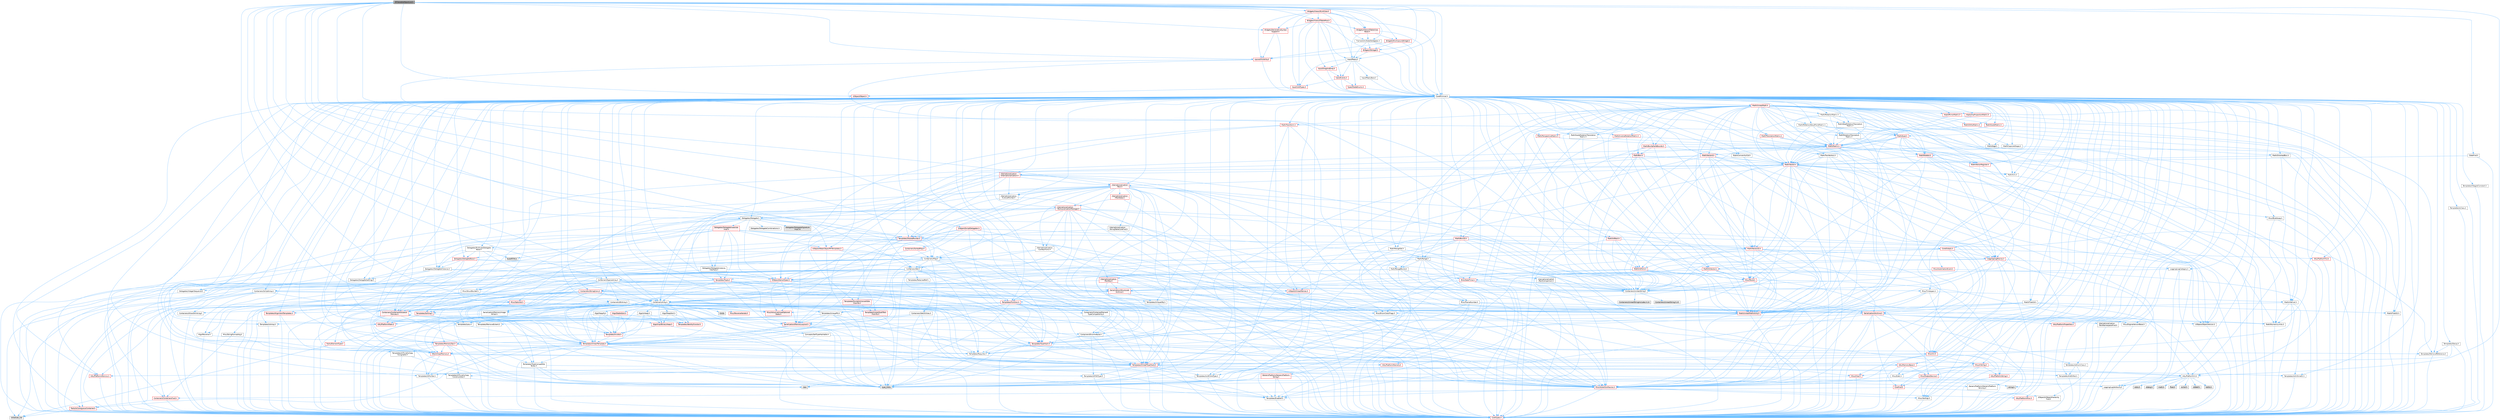 digraph "SFilterableObjectList.h"
{
 // INTERACTIVE_SVG=YES
 // LATEX_PDF_SIZE
  bgcolor="transparent";
  edge [fontname=Helvetica,fontsize=10,labelfontname=Helvetica,labelfontsize=10];
  node [fontname=Helvetica,fontsize=10,shape=box,height=0.2,width=0.4];
  Node1 [id="Node000001",label="SFilterableObjectList.h",height=0.2,width=0.4,color="gray40", fillcolor="grey60", style="filled", fontcolor="black",tooltip=" "];
  Node1 -> Node2 [id="edge1_Node000001_Node000002",color="steelblue1",style="solid",tooltip=" "];
  Node2 [id="Node000002",label="Containers/Array.h",height=0.2,width=0.4,color="grey40", fillcolor="white", style="filled",URL="$df/dd0/Array_8h.html",tooltip=" "];
  Node2 -> Node3 [id="edge2_Node000002_Node000003",color="steelblue1",style="solid",tooltip=" "];
  Node3 [id="Node000003",label="CoreTypes.h",height=0.2,width=0.4,color="red", fillcolor="#FFF0F0", style="filled",URL="$dc/dec/CoreTypes_8h.html",tooltip=" "];
  Node2 -> Node17 [id="edge3_Node000002_Node000017",color="steelblue1",style="solid",tooltip=" "];
  Node17 [id="Node000017",label="Misc/AssertionMacros.h",height=0.2,width=0.4,color="red", fillcolor="#FFF0F0", style="filled",URL="$d0/dfa/AssertionMacros_8h.html",tooltip=" "];
  Node17 -> Node3 [id="edge4_Node000017_Node000003",color="steelblue1",style="solid",tooltip=" "];
  Node17 -> Node18 [id="edge5_Node000017_Node000018",color="steelblue1",style="solid",tooltip=" "];
  Node18 [id="Node000018",label="HAL/PlatformMisc.h",height=0.2,width=0.4,color="red", fillcolor="#FFF0F0", style="filled",URL="$d0/df5/PlatformMisc_8h.html",tooltip=" "];
  Node18 -> Node3 [id="edge6_Node000018_Node000003",color="steelblue1",style="solid",tooltip=" "];
  Node17 -> Node54 [id="edge7_Node000017_Node000054",color="steelblue1",style="solid",tooltip=" "];
  Node54 [id="Node000054",label="Templates/EnableIf.h",height=0.2,width=0.4,color="grey40", fillcolor="white", style="filled",URL="$d7/d60/EnableIf_8h.html",tooltip=" "];
  Node54 -> Node3 [id="edge8_Node000054_Node000003",color="steelblue1",style="solid",tooltip=" "];
  Node17 -> Node60 [id="edge9_Node000017_Node000060",color="steelblue1",style="solid",tooltip=" "];
  Node60 [id="Node000060",label="Misc/VarArgs.h",height=0.2,width=0.4,color="grey40", fillcolor="white", style="filled",URL="$d5/d6f/VarArgs_8h.html",tooltip=" "];
  Node60 -> Node3 [id="edge10_Node000060_Node000003",color="steelblue1",style="solid",tooltip=" "];
  Node2 -> Node68 [id="edge11_Node000002_Node000068",color="steelblue1",style="solid",tooltip=" "];
  Node68 [id="Node000068",label="Misc/IntrusiveUnsetOptional\lState.h",height=0.2,width=0.4,color="red", fillcolor="#FFF0F0", style="filled",URL="$d2/d0a/IntrusiveUnsetOptionalState_8h.html",tooltip=" "];
  Node2 -> Node70 [id="edge12_Node000002_Node000070",color="steelblue1",style="solid",tooltip=" "];
  Node70 [id="Node000070",label="Misc/ReverseIterate.h",height=0.2,width=0.4,color="red", fillcolor="#FFF0F0", style="filled",URL="$db/de3/ReverseIterate_8h.html",tooltip=" "];
  Node2 -> Node72 [id="edge13_Node000002_Node000072",color="steelblue1",style="solid",tooltip=" "];
  Node72 [id="Node000072",label="HAL/UnrealMemory.h",height=0.2,width=0.4,color="red", fillcolor="#FFF0F0", style="filled",URL="$d9/d96/UnrealMemory_8h.html",tooltip=" "];
  Node72 -> Node3 [id="edge14_Node000072_Node000003",color="steelblue1",style="solid",tooltip=" "];
  Node72 -> Node76 [id="edge15_Node000072_Node000076",color="steelblue1",style="solid",tooltip=" "];
  Node76 [id="Node000076",label="HAL/MemoryBase.h",height=0.2,width=0.4,color="red", fillcolor="#FFF0F0", style="filled",URL="$d6/d9f/MemoryBase_8h.html",tooltip=" "];
  Node76 -> Node3 [id="edge16_Node000076_Node000003",color="steelblue1",style="solid",tooltip=" "];
  Node76 -> Node47 [id="edge17_Node000076_Node000047",color="steelblue1",style="solid",tooltip=" "];
  Node47 [id="Node000047",label="HAL/PlatformAtomics.h",height=0.2,width=0.4,color="red", fillcolor="#FFF0F0", style="filled",URL="$d3/d36/PlatformAtomics_8h.html",tooltip=" "];
  Node47 -> Node3 [id="edge18_Node000047_Node000003",color="steelblue1",style="solid",tooltip=" "];
  Node76 -> Node30 [id="edge19_Node000076_Node000030",color="steelblue1",style="solid",tooltip=" "];
  Node30 [id="Node000030",label="HAL/PlatformCrt.h",height=0.2,width=0.4,color="grey40", fillcolor="white", style="filled",URL="$d8/d75/PlatformCrt_8h.html",tooltip=" "];
  Node30 -> Node31 [id="edge20_Node000030_Node000031",color="steelblue1",style="solid",tooltip=" "];
  Node31 [id="Node000031",label="new",height=0.2,width=0.4,color="grey60", fillcolor="#E0E0E0", style="filled",tooltip=" "];
  Node30 -> Node32 [id="edge21_Node000030_Node000032",color="steelblue1",style="solid",tooltip=" "];
  Node32 [id="Node000032",label="wchar.h",height=0.2,width=0.4,color="grey60", fillcolor="#E0E0E0", style="filled",tooltip=" "];
  Node30 -> Node33 [id="edge22_Node000030_Node000033",color="steelblue1",style="solid",tooltip=" "];
  Node33 [id="Node000033",label="stddef.h",height=0.2,width=0.4,color="grey60", fillcolor="#E0E0E0", style="filled",tooltip=" "];
  Node30 -> Node34 [id="edge23_Node000030_Node000034",color="steelblue1",style="solid",tooltip=" "];
  Node34 [id="Node000034",label="stdlib.h",height=0.2,width=0.4,color="grey60", fillcolor="#E0E0E0", style="filled",tooltip=" "];
  Node30 -> Node35 [id="edge24_Node000030_Node000035",color="steelblue1",style="solid",tooltip=" "];
  Node35 [id="Node000035",label="stdio.h",height=0.2,width=0.4,color="grey60", fillcolor="#E0E0E0", style="filled",tooltip=" "];
  Node30 -> Node36 [id="edge25_Node000030_Node000036",color="steelblue1",style="solid",tooltip=" "];
  Node36 [id="Node000036",label="stdarg.h",height=0.2,width=0.4,color="grey60", fillcolor="#E0E0E0", style="filled",tooltip=" "];
  Node30 -> Node37 [id="edge26_Node000030_Node000037",color="steelblue1",style="solid",tooltip=" "];
  Node37 [id="Node000037",label="math.h",height=0.2,width=0.4,color="grey60", fillcolor="#E0E0E0", style="filled",tooltip=" "];
  Node30 -> Node38 [id="edge27_Node000030_Node000038",color="steelblue1",style="solid",tooltip=" "];
  Node38 [id="Node000038",label="float.h",height=0.2,width=0.4,color="grey60", fillcolor="#E0E0E0", style="filled",tooltip=" "];
  Node30 -> Node39 [id="edge28_Node000030_Node000039",color="steelblue1",style="solid",tooltip=" "];
  Node39 [id="Node000039",label="string.h",height=0.2,width=0.4,color="grey60", fillcolor="#E0E0E0", style="filled",tooltip=" "];
  Node76 -> Node77 [id="edge29_Node000076_Node000077",color="steelblue1",style="solid",tooltip=" "];
  Node77 [id="Node000077",label="Misc/Exec.h",height=0.2,width=0.4,color="grey40", fillcolor="white", style="filled",URL="$de/ddb/Exec_8h.html",tooltip=" "];
  Node77 -> Node3 [id="edge30_Node000077_Node000003",color="steelblue1",style="solid",tooltip=" "];
  Node77 -> Node17 [id="edge31_Node000077_Node000017",color="steelblue1",style="solid",tooltip=" "];
  Node76 -> Node78 [id="edge32_Node000076_Node000078",color="steelblue1",style="solid",tooltip=" "];
  Node78 [id="Node000078",label="Misc/OutputDevice.h",height=0.2,width=0.4,color="red", fillcolor="#FFF0F0", style="filled",URL="$d7/d32/OutputDevice_8h.html",tooltip=" "];
  Node78 -> Node25 [id="edge33_Node000078_Node000025",color="steelblue1",style="solid",tooltip=" "];
  Node25 [id="Node000025",label="CoreFwd.h",height=0.2,width=0.4,color="red", fillcolor="#FFF0F0", style="filled",URL="$d1/d1e/CoreFwd_8h.html",tooltip=" "];
  Node25 -> Node3 [id="edge34_Node000025_Node000003",color="steelblue1",style="solid",tooltip=" "];
  Node25 -> Node26 [id="edge35_Node000025_Node000026",color="steelblue1",style="solid",tooltip=" "];
  Node26 [id="Node000026",label="Containers/ContainersFwd.h",height=0.2,width=0.4,color="red", fillcolor="#FFF0F0", style="filled",URL="$d4/d0a/ContainersFwd_8h.html",tooltip=" "];
  Node26 -> Node3 [id="edge36_Node000026_Node000003",color="steelblue1",style="solid",tooltip=" "];
  Node26 -> Node23 [id="edge37_Node000026_Node000023",color="steelblue1",style="solid",tooltip=" "];
  Node23 [id="Node000023",label="Traits/IsContiguousContainer.h",height=0.2,width=0.4,color="red", fillcolor="#FFF0F0", style="filled",URL="$d5/d3c/IsContiguousContainer_8h.html",tooltip=" "];
  Node23 -> Node3 [id="edge38_Node000023_Node000003",color="steelblue1",style="solid",tooltip=" "];
  Node23 -> Node22 [id="edge39_Node000023_Node000022",color="steelblue1",style="solid",tooltip=" "];
  Node22 [id="Node000022",label="initializer_list",height=0.2,width=0.4,color="grey60", fillcolor="#E0E0E0", style="filled",tooltip=" "];
  Node25 -> Node28 [id="edge40_Node000025_Node000028",color="steelblue1",style="solid",tooltip=" "];
  Node28 [id="Node000028",label="UObject/UObjectHierarchy\lFwd.h",height=0.2,width=0.4,color="grey40", fillcolor="white", style="filled",URL="$d3/d13/UObjectHierarchyFwd_8h.html",tooltip=" "];
  Node78 -> Node3 [id="edge41_Node000078_Node000003",color="steelblue1",style="solid",tooltip=" "];
  Node78 -> Node79 [id="edge42_Node000078_Node000079",color="steelblue1",style="solid",tooltip=" "];
  Node79 [id="Node000079",label="Logging/LogVerbosity.h",height=0.2,width=0.4,color="grey40", fillcolor="white", style="filled",URL="$d2/d8f/LogVerbosity_8h.html",tooltip=" "];
  Node79 -> Node3 [id="edge43_Node000079_Node000003",color="steelblue1",style="solid",tooltip=" "];
  Node78 -> Node60 [id="edge44_Node000078_Node000060",color="steelblue1",style="solid",tooltip=" "];
  Node72 -> Node89 [id="edge45_Node000072_Node000089",color="steelblue1",style="solid",tooltip=" "];
  Node89 [id="Node000089",label="HAL/PlatformMemory.h",height=0.2,width=0.4,color="red", fillcolor="#FFF0F0", style="filled",URL="$de/d68/PlatformMemory_8h.html",tooltip=" "];
  Node89 -> Node3 [id="edge46_Node000089_Node000003",color="steelblue1",style="solid",tooltip=" "];
  Node72 -> Node92 [id="edge47_Node000072_Node000092",color="steelblue1",style="solid",tooltip=" "];
  Node92 [id="Node000092",label="Templates/IsPointer.h",height=0.2,width=0.4,color="grey40", fillcolor="white", style="filled",URL="$d7/d05/IsPointer_8h.html",tooltip=" "];
  Node92 -> Node3 [id="edge48_Node000092_Node000003",color="steelblue1",style="solid",tooltip=" "];
  Node2 -> Node93 [id="edge49_Node000002_Node000093",color="steelblue1",style="solid",tooltip=" "];
  Node93 [id="Node000093",label="Templates/UnrealTypeTraits.h",height=0.2,width=0.4,color="red", fillcolor="#FFF0F0", style="filled",URL="$d2/d2d/UnrealTypeTraits_8h.html",tooltip=" "];
  Node93 -> Node3 [id="edge50_Node000093_Node000003",color="steelblue1",style="solid",tooltip=" "];
  Node93 -> Node92 [id="edge51_Node000093_Node000092",color="steelblue1",style="solid",tooltip=" "];
  Node93 -> Node17 [id="edge52_Node000093_Node000017",color="steelblue1",style="solid",tooltip=" "];
  Node93 -> Node85 [id="edge53_Node000093_Node000085",color="steelblue1",style="solid",tooltip=" "];
  Node85 [id="Node000085",label="Templates/AndOrNot.h",height=0.2,width=0.4,color="grey40", fillcolor="white", style="filled",URL="$db/d0a/AndOrNot_8h.html",tooltip=" "];
  Node85 -> Node3 [id="edge54_Node000085_Node000003",color="steelblue1",style="solid",tooltip=" "];
  Node93 -> Node54 [id="edge55_Node000093_Node000054",color="steelblue1",style="solid",tooltip=" "];
  Node93 -> Node94 [id="edge56_Node000093_Node000094",color="steelblue1",style="solid",tooltip=" "];
  Node94 [id="Node000094",label="Templates/IsArithmetic.h",height=0.2,width=0.4,color="grey40", fillcolor="white", style="filled",URL="$d2/d5d/IsArithmetic_8h.html",tooltip=" "];
  Node94 -> Node3 [id="edge57_Node000094_Node000003",color="steelblue1",style="solid",tooltip=" "];
  Node93 -> Node96 [id="edge58_Node000093_Node000096",color="steelblue1",style="solid",tooltip=" "];
  Node96 [id="Node000096",label="Templates/IsPODType.h",height=0.2,width=0.4,color="grey40", fillcolor="white", style="filled",URL="$d7/db1/IsPODType_8h.html",tooltip=" "];
  Node96 -> Node3 [id="edge59_Node000096_Node000003",color="steelblue1",style="solid",tooltip=" "];
  Node93 -> Node97 [id="edge60_Node000093_Node000097",color="steelblue1",style="solid",tooltip=" "];
  Node97 [id="Node000097",label="Templates/IsUECoreType.h",height=0.2,width=0.4,color="grey40", fillcolor="white", style="filled",URL="$d1/db8/IsUECoreType_8h.html",tooltip=" "];
  Node97 -> Node3 [id="edge61_Node000097_Node000003",color="steelblue1",style="solid",tooltip=" "];
  Node97 -> Node7 [id="edge62_Node000097_Node000007",color="steelblue1",style="solid",tooltip=" "];
  Node7 [id="Node000007",label="type_traits",height=0.2,width=0.4,color="grey60", fillcolor="#E0E0E0", style="filled",tooltip=" "];
  Node93 -> Node86 [id="edge63_Node000093_Node000086",color="steelblue1",style="solid",tooltip=" "];
  Node86 [id="Node000086",label="Templates/IsTriviallyCopy\lConstructible.h",height=0.2,width=0.4,color="grey40", fillcolor="white", style="filled",URL="$d3/d78/IsTriviallyCopyConstructible_8h.html",tooltip=" "];
  Node86 -> Node3 [id="edge64_Node000086_Node000003",color="steelblue1",style="solid",tooltip=" "];
  Node86 -> Node7 [id="edge65_Node000086_Node000007",color="steelblue1",style="solid",tooltip=" "];
  Node2 -> Node98 [id="edge66_Node000002_Node000098",color="steelblue1",style="solid",tooltip=" "];
  Node98 [id="Node000098",label="Templates/UnrealTemplate.h",height=0.2,width=0.4,color="red", fillcolor="#FFF0F0", style="filled",URL="$d4/d24/UnrealTemplate_8h.html",tooltip=" "];
  Node98 -> Node3 [id="edge67_Node000098_Node000003",color="steelblue1",style="solid",tooltip=" "];
  Node98 -> Node92 [id="edge68_Node000098_Node000092",color="steelblue1",style="solid",tooltip=" "];
  Node98 -> Node72 [id="edge69_Node000098_Node000072",color="steelblue1",style="solid",tooltip=" "];
  Node98 -> Node93 [id="edge70_Node000098_Node000093",color="steelblue1",style="solid",tooltip=" "];
  Node98 -> Node101 [id="edge71_Node000098_Node000101",color="steelblue1",style="solid",tooltip=" "];
  Node101 [id="Node000101",label="Templates/RemoveReference.h",height=0.2,width=0.4,color="grey40", fillcolor="white", style="filled",URL="$da/dbe/RemoveReference_8h.html",tooltip=" "];
  Node101 -> Node3 [id="edge72_Node000101_Node000003",color="steelblue1",style="solid",tooltip=" "];
  Node98 -> Node62 [id="edge73_Node000098_Node000062",color="steelblue1",style="solid",tooltip=" "];
  Node62 [id="Node000062",label="Templates/Requires.h",height=0.2,width=0.4,color="grey40", fillcolor="white", style="filled",URL="$dc/d96/Requires_8h.html",tooltip=" "];
  Node62 -> Node54 [id="edge74_Node000062_Node000054",color="steelblue1",style="solid",tooltip=" "];
  Node62 -> Node7 [id="edge75_Node000062_Node000007",color="steelblue1",style="solid",tooltip=" "];
  Node98 -> Node102 [id="edge76_Node000098_Node000102",color="steelblue1",style="solid",tooltip=" "];
  Node102 [id="Node000102",label="Templates/TypeCompatible\lBytes.h",height=0.2,width=0.4,color="grey40", fillcolor="white", style="filled",URL="$df/d0a/TypeCompatibleBytes_8h.html",tooltip=" "];
  Node102 -> Node3 [id="edge77_Node000102_Node000003",color="steelblue1",style="solid",tooltip=" "];
  Node102 -> Node39 [id="edge78_Node000102_Node000039",color="steelblue1",style="solid",tooltip=" "];
  Node102 -> Node31 [id="edge79_Node000102_Node000031",color="steelblue1",style="solid",tooltip=" "];
  Node102 -> Node7 [id="edge80_Node000102_Node000007",color="steelblue1",style="solid",tooltip=" "];
  Node98 -> Node23 [id="edge81_Node000098_Node000023",color="steelblue1",style="solid",tooltip=" "];
  Node98 -> Node7 [id="edge82_Node000098_Node000007",color="steelblue1",style="solid",tooltip=" "];
  Node2 -> Node104 [id="edge83_Node000002_Node000104",color="steelblue1",style="solid",tooltip=" "];
  Node104 [id="Node000104",label="Containers/AllowShrinking.h",height=0.2,width=0.4,color="grey40", fillcolor="white", style="filled",URL="$d7/d1a/AllowShrinking_8h.html",tooltip=" "];
  Node104 -> Node3 [id="edge84_Node000104_Node000003",color="steelblue1",style="solid",tooltip=" "];
  Node2 -> Node105 [id="edge85_Node000002_Node000105",color="steelblue1",style="solid",tooltip=" "];
  Node105 [id="Node000105",label="Containers/ContainerAllocation\lPolicies.h",height=0.2,width=0.4,color="red", fillcolor="#FFF0F0", style="filled",URL="$d7/dff/ContainerAllocationPolicies_8h.html",tooltip=" "];
  Node105 -> Node3 [id="edge86_Node000105_Node000003",color="steelblue1",style="solid",tooltip=" "];
  Node105 -> Node105 [id="edge87_Node000105_Node000105",color="steelblue1",style="solid",tooltip=" "];
  Node105 -> Node107 [id="edge88_Node000105_Node000107",color="steelblue1",style="solid",tooltip=" "];
  Node107 [id="Node000107",label="HAL/PlatformMath.h",height=0.2,width=0.4,color="red", fillcolor="#FFF0F0", style="filled",URL="$dc/d53/PlatformMath_8h.html",tooltip=" "];
  Node107 -> Node3 [id="edge89_Node000107_Node000003",color="steelblue1",style="solid",tooltip=" "];
  Node105 -> Node72 [id="edge90_Node000105_Node000072",color="steelblue1",style="solid",tooltip=" "];
  Node105 -> Node40 [id="edge91_Node000105_Node000040",color="steelblue1",style="solid",tooltip=" "];
  Node40 [id="Node000040",label="Math/NumericLimits.h",height=0.2,width=0.4,color="grey40", fillcolor="white", style="filled",URL="$df/d1b/NumericLimits_8h.html",tooltip=" "];
  Node40 -> Node3 [id="edge92_Node000040_Node000003",color="steelblue1",style="solid",tooltip=" "];
  Node105 -> Node17 [id="edge93_Node000105_Node000017",color="steelblue1",style="solid",tooltip=" "];
  Node105 -> Node116 [id="edge94_Node000105_Node000116",color="steelblue1",style="solid",tooltip=" "];
  Node116 [id="Node000116",label="Templates/MemoryOps.h",height=0.2,width=0.4,color="red", fillcolor="#FFF0F0", style="filled",URL="$db/dea/MemoryOps_8h.html",tooltip=" "];
  Node116 -> Node3 [id="edge95_Node000116_Node000003",color="steelblue1",style="solid",tooltip=" "];
  Node116 -> Node72 [id="edge96_Node000116_Node000072",color="steelblue1",style="solid",tooltip=" "];
  Node116 -> Node87 [id="edge97_Node000116_Node000087",color="steelblue1",style="solid",tooltip=" "];
  Node87 [id="Node000087",label="Templates/IsTriviallyCopy\lAssignable.h",height=0.2,width=0.4,color="grey40", fillcolor="white", style="filled",URL="$d2/df2/IsTriviallyCopyAssignable_8h.html",tooltip=" "];
  Node87 -> Node3 [id="edge98_Node000087_Node000003",color="steelblue1",style="solid",tooltip=" "];
  Node87 -> Node7 [id="edge99_Node000087_Node000007",color="steelblue1",style="solid",tooltip=" "];
  Node116 -> Node86 [id="edge100_Node000116_Node000086",color="steelblue1",style="solid",tooltip=" "];
  Node116 -> Node62 [id="edge101_Node000116_Node000062",color="steelblue1",style="solid",tooltip=" "];
  Node116 -> Node93 [id="edge102_Node000116_Node000093",color="steelblue1",style="solid",tooltip=" "];
  Node116 -> Node31 [id="edge103_Node000116_Node000031",color="steelblue1",style="solid",tooltip=" "];
  Node116 -> Node7 [id="edge104_Node000116_Node000007",color="steelblue1",style="solid",tooltip=" "];
  Node105 -> Node102 [id="edge105_Node000105_Node000102",color="steelblue1",style="solid",tooltip=" "];
  Node105 -> Node7 [id="edge106_Node000105_Node000007",color="steelblue1",style="solid",tooltip=" "];
  Node2 -> Node117 [id="edge107_Node000002_Node000117",color="steelblue1",style="solid",tooltip=" "];
  Node117 [id="Node000117",label="Containers/ContainerElement\lTypeCompatibility.h",height=0.2,width=0.4,color="grey40", fillcolor="white", style="filled",URL="$df/ddf/ContainerElementTypeCompatibility_8h.html",tooltip=" "];
  Node117 -> Node3 [id="edge108_Node000117_Node000003",color="steelblue1",style="solid",tooltip=" "];
  Node117 -> Node93 [id="edge109_Node000117_Node000093",color="steelblue1",style="solid",tooltip=" "];
  Node2 -> Node118 [id="edge110_Node000002_Node000118",color="steelblue1",style="solid",tooltip=" "];
  Node118 [id="Node000118",label="Serialization/Archive.h",height=0.2,width=0.4,color="red", fillcolor="#FFF0F0", style="filled",URL="$d7/d3b/Archive_8h.html",tooltip=" "];
  Node118 -> Node25 [id="edge111_Node000118_Node000025",color="steelblue1",style="solid",tooltip=" "];
  Node118 -> Node3 [id="edge112_Node000118_Node000003",color="steelblue1",style="solid",tooltip=" "];
  Node118 -> Node119 [id="edge113_Node000118_Node000119",color="steelblue1",style="solid",tooltip=" "];
  Node119 [id="Node000119",label="HAL/PlatformProperties.h",height=0.2,width=0.4,color="red", fillcolor="#FFF0F0", style="filled",URL="$d9/db0/PlatformProperties_8h.html",tooltip=" "];
  Node119 -> Node3 [id="edge114_Node000119_Node000003",color="steelblue1",style="solid",tooltip=" "];
  Node118 -> Node122 [id="edge115_Node000118_Node000122",color="steelblue1",style="solid",tooltip=" "];
  Node122 [id="Node000122",label="Internationalization\l/TextNamespaceFwd.h",height=0.2,width=0.4,color="grey40", fillcolor="white", style="filled",URL="$d8/d97/TextNamespaceFwd_8h.html",tooltip=" "];
  Node122 -> Node3 [id="edge116_Node000122_Node000003",color="steelblue1",style="solid",tooltip=" "];
  Node118 -> Node17 [id="edge117_Node000118_Node000017",color="steelblue1",style="solid",tooltip=" "];
  Node118 -> Node123 [id="edge118_Node000118_Node000123",color="steelblue1",style="solid",tooltip=" "];
  Node123 [id="Node000123",label="Misc/EngineVersionBase.h",height=0.2,width=0.4,color="grey40", fillcolor="white", style="filled",URL="$d5/d2b/EngineVersionBase_8h.html",tooltip=" "];
  Node123 -> Node3 [id="edge119_Node000123_Node000003",color="steelblue1",style="solid",tooltip=" "];
  Node118 -> Node60 [id="edge120_Node000118_Node000060",color="steelblue1",style="solid",tooltip=" "];
  Node118 -> Node54 [id="edge121_Node000118_Node000054",color="steelblue1",style="solid",tooltip=" "];
  Node118 -> Node126 [id="edge122_Node000118_Node000126",color="steelblue1",style="solid",tooltip=" "];
  Node126 [id="Node000126",label="Templates/IsEnumClass.h",height=0.2,width=0.4,color="grey40", fillcolor="white", style="filled",URL="$d7/d15/IsEnumClass_8h.html",tooltip=" "];
  Node126 -> Node3 [id="edge123_Node000126_Node000003",color="steelblue1",style="solid",tooltip=" "];
  Node126 -> Node85 [id="edge124_Node000126_Node000085",color="steelblue1",style="solid",tooltip=" "];
  Node118 -> Node98 [id="edge125_Node000118_Node000098",color="steelblue1",style="solid",tooltip=" "];
  Node118 -> Node127 [id="edge126_Node000118_Node000127",color="steelblue1",style="solid",tooltip=" "];
  Node127 [id="Node000127",label="UObject/ObjectVersion.h",height=0.2,width=0.4,color="grey40", fillcolor="white", style="filled",URL="$da/d63/ObjectVersion_8h.html",tooltip=" "];
  Node127 -> Node3 [id="edge127_Node000127_Node000003",color="steelblue1",style="solid",tooltip=" "];
  Node2 -> Node128 [id="edge128_Node000002_Node000128",color="steelblue1",style="solid",tooltip=" "];
  Node128 [id="Node000128",label="Serialization/MemoryImage\lWriter.h",height=0.2,width=0.4,color="grey40", fillcolor="white", style="filled",URL="$d0/d08/MemoryImageWriter_8h.html",tooltip=" "];
  Node128 -> Node3 [id="edge129_Node000128_Node000003",color="steelblue1",style="solid",tooltip=" "];
  Node128 -> Node129 [id="edge130_Node000128_Node000129",color="steelblue1",style="solid",tooltip=" "];
  Node129 [id="Node000129",label="Serialization/MemoryLayout.h",height=0.2,width=0.4,color="red", fillcolor="#FFF0F0", style="filled",URL="$d7/d66/MemoryLayout_8h.html",tooltip=" "];
  Node129 -> Node132 [id="edge131_Node000129_Node000132",color="steelblue1",style="solid",tooltip=" "];
  Node132 [id="Node000132",label="Containers/EnumAsByte.h",height=0.2,width=0.4,color="grey40", fillcolor="white", style="filled",URL="$d6/d9a/EnumAsByte_8h.html",tooltip=" "];
  Node132 -> Node3 [id="edge132_Node000132_Node000003",color="steelblue1",style="solid",tooltip=" "];
  Node132 -> Node96 [id="edge133_Node000132_Node000096",color="steelblue1",style="solid",tooltip=" "];
  Node132 -> Node133 [id="edge134_Node000132_Node000133",color="steelblue1",style="solid",tooltip=" "];
  Node133 [id="Node000133",label="Templates/TypeHash.h",height=0.2,width=0.4,color="red", fillcolor="#FFF0F0", style="filled",URL="$d1/d62/TypeHash_8h.html",tooltip=" "];
  Node133 -> Node3 [id="edge135_Node000133_Node000003",color="steelblue1",style="solid",tooltip=" "];
  Node133 -> Node62 [id="edge136_Node000133_Node000062",color="steelblue1",style="solid",tooltip=" "];
  Node133 -> Node134 [id="edge137_Node000133_Node000134",color="steelblue1",style="solid",tooltip=" "];
  Node134 [id="Node000134",label="Misc/Crc.h",height=0.2,width=0.4,color="red", fillcolor="#FFF0F0", style="filled",URL="$d4/dd2/Crc_8h.html",tooltip=" "];
  Node134 -> Node3 [id="edge138_Node000134_Node000003",color="steelblue1",style="solid",tooltip=" "];
  Node134 -> Node74 [id="edge139_Node000134_Node000074",color="steelblue1",style="solid",tooltip=" "];
  Node74 [id="Node000074",label="HAL/PlatformString.h",height=0.2,width=0.4,color="red", fillcolor="#FFF0F0", style="filled",URL="$db/db5/PlatformString_8h.html",tooltip=" "];
  Node74 -> Node3 [id="edge140_Node000074_Node000003",color="steelblue1",style="solid",tooltip=" "];
  Node134 -> Node17 [id="edge141_Node000134_Node000017",color="steelblue1",style="solid",tooltip=" "];
  Node134 -> Node135 [id="edge142_Node000134_Node000135",color="steelblue1",style="solid",tooltip=" "];
  Node135 [id="Node000135",label="Misc/CString.h",height=0.2,width=0.4,color="red", fillcolor="#FFF0F0", style="filled",URL="$d2/d49/CString_8h.html",tooltip=" "];
  Node135 -> Node3 [id="edge143_Node000135_Node000003",color="steelblue1",style="solid",tooltip=" "];
  Node135 -> Node30 [id="edge144_Node000135_Node000030",color="steelblue1",style="solid",tooltip=" "];
  Node135 -> Node74 [id="edge145_Node000135_Node000074",color="steelblue1",style="solid",tooltip=" "];
  Node135 -> Node17 [id="edge146_Node000135_Node000017",color="steelblue1",style="solid",tooltip=" "];
  Node135 -> Node136 [id="edge147_Node000135_Node000136",color="steelblue1",style="solid",tooltip=" "];
  Node136 [id="Node000136",label="Misc/Char.h",height=0.2,width=0.4,color="red", fillcolor="#FFF0F0", style="filled",URL="$d0/d58/Char_8h.html",tooltip=" "];
  Node136 -> Node3 [id="edge148_Node000136_Node000003",color="steelblue1",style="solid",tooltip=" "];
  Node136 -> Node7 [id="edge149_Node000136_Node000007",color="steelblue1",style="solid",tooltip=" "];
  Node135 -> Node60 [id="edge150_Node000135_Node000060",color="steelblue1",style="solid",tooltip=" "];
  Node134 -> Node136 [id="edge151_Node000134_Node000136",color="steelblue1",style="solid",tooltip=" "];
  Node134 -> Node93 [id="edge152_Node000134_Node000093",color="steelblue1",style="solid",tooltip=" "];
  Node133 -> Node7 [id="edge153_Node000133_Node000007",color="steelblue1",style="solid",tooltip=" "];
  Node129 -> Node72 [id="edge154_Node000129_Node000072",color="steelblue1",style="solid",tooltip=" "];
  Node129 -> Node54 [id="edge155_Node000129_Node000054",color="steelblue1",style="solid",tooltip=" "];
  Node129 -> Node98 [id="edge156_Node000129_Node000098",color="steelblue1",style="solid",tooltip=" "];
  Node2 -> Node142 [id="edge157_Node000002_Node000142",color="steelblue1",style="solid",tooltip=" "];
  Node142 [id="Node000142",label="Algo/Heapify.h",height=0.2,width=0.4,color="grey40", fillcolor="white", style="filled",URL="$d0/d2a/Heapify_8h.html",tooltip=" "];
  Node142 -> Node143 [id="edge158_Node000142_Node000143",color="steelblue1",style="solid",tooltip=" "];
  Node143 [id="Node000143",label="Algo/Impl/BinaryHeap.h",height=0.2,width=0.4,color="red", fillcolor="#FFF0F0", style="filled",URL="$d7/da3/Algo_2Impl_2BinaryHeap_8h.html",tooltip=" "];
  Node143 -> Node144 [id="edge159_Node000143_Node000144",color="steelblue1",style="solid",tooltip=" "];
  Node144 [id="Node000144",label="Templates/Invoke.h",height=0.2,width=0.4,color="red", fillcolor="#FFF0F0", style="filled",URL="$d7/deb/Invoke_8h.html",tooltip=" "];
  Node144 -> Node3 [id="edge160_Node000144_Node000003",color="steelblue1",style="solid",tooltip=" "];
  Node144 -> Node98 [id="edge161_Node000144_Node000098",color="steelblue1",style="solid",tooltip=" "];
  Node144 -> Node7 [id="edge162_Node000144_Node000007",color="steelblue1",style="solid",tooltip=" "];
  Node143 -> Node7 [id="edge163_Node000143_Node000007",color="steelblue1",style="solid",tooltip=" "];
  Node142 -> Node148 [id="edge164_Node000142_Node000148",color="steelblue1",style="solid",tooltip=" "];
  Node148 [id="Node000148",label="Templates/IdentityFunctor.h",height=0.2,width=0.4,color="red", fillcolor="#FFF0F0", style="filled",URL="$d7/d2e/IdentityFunctor_8h.html",tooltip=" "];
  Node142 -> Node144 [id="edge165_Node000142_Node000144",color="steelblue1",style="solid",tooltip=" "];
  Node142 -> Node149 [id="edge166_Node000142_Node000149",color="steelblue1",style="solid",tooltip=" "];
  Node149 [id="Node000149",label="Templates/Less.h",height=0.2,width=0.4,color="grey40", fillcolor="white", style="filled",URL="$de/dc8/Less_8h.html",tooltip=" "];
  Node149 -> Node3 [id="edge167_Node000149_Node000003",color="steelblue1",style="solid",tooltip=" "];
  Node149 -> Node98 [id="edge168_Node000149_Node000098",color="steelblue1",style="solid",tooltip=" "];
  Node142 -> Node98 [id="edge169_Node000142_Node000098",color="steelblue1",style="solid",tooltip=" "];
  Node2 -> Node150 [id="edge170_Node000002_Node000150",color="steelblue1",style="solid",tooltip=" "];
  Node150 [id="Node000150",label="Algo/HeapSort.h",height=0.2,width=0.4,color="grey40", fillcolor="white", style="filled",URL="$d3/d92/HeapSort_8h.html",tooltip=" "];
  Node150 -> Node143 [id="edge171_Node000150_Node000143",color="steelblue1",style="solid",tooltip=" "];
  Node150 -> Node148 [id="edge172_Node000150_Node000148",color="steelblue1",style="solid",tooltip=" "];
  Node150 -> Node149 [id="edge173_Node000150_Node000149",color="steelblue1",style="solid",tooltip=" "];
  Node150 -> Node98 [id="edge174_Node000150_Node000098",color="steelblue1",style="solid",tooltip=" "];
  Node2 -> Node151 [id="edge175_Node000002_Node000151",color="steelblue1",style="solid",tooltip=" "];
  Node151 [id="Node000151",label="Algo/IsHeap.h",height=0.2,width=0.4,color="grey40", fillcolor="white", style="filled",URL="$de/d32/IsHeap_8h.html",tooltip=" "];
  Node151 -> Node143 [id="edge176_Node000151_Node000143",color="steelblue1",style="solid",tooltip=" "];
  Node151 -> Node148 [id="edge177_Node000151_Node000148",color="steelblue1",style="solid",tooltip=" "];
  Node151 -> Node144 [id="edge178_Node000151_Node000144",color="steelblue1",style="solid",tooltip=" "];
  Node151 -> Node149 [id="edge179_Node000151_Node000149",color="steelblue1",style="solid",tooltip=" "];
  Node151 -> Node98 [id="edge180_Node000151_Node000098",color="steelblue1",style="solid",tooltip=" "];
  Node2 -> Node143 [id="edge181_Node000002_Node000143",color="steelblue1",style="solid",tooltip=" "];
  Node2 -> Node152 [id="edge182_Node000002_Node000152",color="steelblue1",style="solid",tooltip=" "];
  Node152 [id="Node000152",label="Algo/StableSort.h",height=0.2,width=0.4,color="red", fillcolor="#FFF0F0", style="filled",URL="$d7/d3c/StableSort_8h.html",tooltip=" "];
  Node152 -> Node148 [id="edge183_Node000152_Node000148",color="steelblue1",style="solid",tooltip=" "];
  Node152 -> Node144 [id="edge184_Node000152_Node000144",color="steelblue1",style="solid",tooltip=" "];
  Node152 -> Node149 [id="edge185_Node000152_Node000149",color="steelblue1",style="solid",tooltip=" "];
  Node152 -> Node98 [id="edge186_Node000152_Node000098",color="steelblue1",style="solid",tooltip=" "];
  Node2 -> Node155 [id="edge187_Node000002_Node000155",color="steelblue1",style="solid",tooltip=" "];
  Node155 [id="Node000155",label="Concepts/GetTypeHashable.h",height=0.2,width=0.4,color="grey40", fillcolor="white", style="filled",URL="$d3/da2/GetTypeHashable_8h.html",tooltip=" "];
  Node155 -> Node3 [id="edge188_Node000155_Node000003",color="steelblue1",style="solid",tooltip=" "];
  Node155 -> Node133 [id="edge189_Node000155_Node000133",color="steelblue1",style="solid",tooltip=" "];
  Node2 -> Node148 [id="edge190_Node000002_Node000148",color="steelblue1",style="solid",tooltip=" "];
  Node2 -> Node144 [id="edge191_Node000002_Node000144",color="steelblue1",style="solid",tooltip=" "];
  Node2 -> Node149 [id="edge192_Node000002_Node000149",color="steelblue1",style="solid",tooltip=" "];
  Node2 -> Node156 [id="edge193_Node000002_Node000156",color="steelblue1",style="solid",tooltip=" "];
  Node156 [id="Node000156",label="Templates/LosesQualifiers\lFromTo.h",height=0.2,width=0.4,color="red", fillcolor="#FFF0F0", style="filled",URL="$d2/db3/LosesQualifiersFromTo_8h.html",tooltip=" "];
  Node156 -> Node7 [id="edge194_Node000156_Node000007",color="steelblue1",style="solid",tooltip=" "];
  Node2 -> Node62 [id="edge195_Node000002_Node000062",color="steelblue1",style="solid",tooltip=" "];
  Node2 -> Node157 [id="edge196_Node000002_Node000157",color="steelblue1",style="solid",tooltip=" "];
  Node157 [id="Node000157",label="Templates/Sorting.h",height=0.2,width=0.4,color="red", fillcolor="#FFF0F0", style="filled",URL="$d3/d9e/Sorting_8h.html",tooltip=" "];
  Node157 -> Node3 [id="edge197_Node000157_Node000003",color="steelblue1",style="solid",tooltip=" "];
  Node157 -> Node107 [id="edge198_Node000157_Node000107",color="steelblue1",style="solid",tooltip=" "];
  Node157 -> Node149 [id="edge199_Node000157_Node000149",color="steelblue1",style="solid",tooltip=" "];
  Node2 -> Node161 [id="edge200_Node000002_Node000161",color="steelblue1",style="solid",tooltip=" "];
  Node161 [id="Node000161",label="Templates/AlignmentTemplates.h",height=0.2,width=0.4,color="red", fillcolor="#FFF0F0", style="filled",URL="$dd/d32/AlignmentTemplates_8h.html",tooltip=" "];
  Node161 -> Node3 [id="edge201_Node000161_Node000003",color="steelblue1",style="solid",tooltip=" "];
  Node161 -> Node92 [id="edge202_Node000161_Node000092",color="steelblue1",style="solid",tooltip=" "];
  Node2 -> Node21 [id="edge203_Node000002_Node000021",color="steelblue1",style="solid",tooltip=" "];
  Node21 [id="Node000021",label="Traits/ElementType.h",height=0.2,width=0.4,color="red", fillcolor="#FFF0F0", style="filled",URL="$d5/d4f/ElementType_8h.html",tooltip=" "];
  Node21 -> Node22 [id="edge204_Node000021_Node000022",color="steelblue1",style="solid",tooltip=" "];
  Node21 -> Node7 [id="edge205_Node000021_Node000007",color="steelblue1",style="solid",tooltip=" "];
  Node2 -> Node113 [id="edge206_Node000002_Node000113",color="steelblue1",style="solid",tooltip=" "];
  Node113 [id="Node000113",label="limits",height=0.2,width=0.4,color="grey60", fillcolor="#E0E0E0", style="filled",tooltip=" "];
  Node2 -> Node7 [id="edge207_Node000002_Node000007",color="steelblue1",style="solid",tooltip=" "];
  Node1 -> Node162 [id="edge208_Node000001_Node000162",color="steelblue1",style="solid",tooltip=" "];
  Node162 [id="Node000162",label="Containers/BitArray.h",height=0.2,width=0.4,color="grey40", fillcolor="white", style="filled",URL="$d1/de4/BitArray_8h.html",tooltip=" "];
  Node162 -> Node105 [id="edge209_Node000162_Node000105",color="steelblue1",style="solid",tooltip=" "];
  Node162 -> Node3 [id="edge210_Node000162_Node000003",color="steelblue1",style="solid",tooltip=" "];
  Node162 -> Node47 [id="edge211_Node000162_Node000047",color="steelblue1",style="solid",tooltip=" "];
  Node162 -> Node72 [id="edge212_Node000162_Node000072",color="steelblue1",style="solid",tooltip=" "];
  Node162 -> Node160 [id="edge213_Node000162_Node000160",color="steelblue1",style="solid",tooltip=" "];
  Node160 [id="Node000160",label="Math/UnrealMathUtility.h",height=0.2,width=0.4,color="red", fillcolor="#FFF0F0", style="filled",URL="$db/db8/UnrealMathUtility_8h.html",tooltip=" "];
  Node160 -> Node3 [id="edge214_Node000160_Node000003",color="steelblue1",style="solid",tooltip=" "];
  Node160 -> Node17 [id="edge215_Node000160_Node000017",color="steelblue1",style="solid",tooltip=" "];
  Node160 -> Node107 [id="edge216_Node000160_Node000107",color="steelblue1",style="solid",tooltip=" "];
  Node160 -> Node62 [id="edge217_Node000160_Node000062",color="steelblue1",style="solid",tooltip=" "];
  Node162 -> Node17 [id="edge218_Node000162_Node000017",color="steelblue1",style="solid",tooltip=" "];
  Node162 -> Node42 [id="edge219_Node000162_Node000042",color="steelblue1",style="solid",tooltip=" "];
  Node42 [id="Node000042",label="Misc/EnumClassFlags.h",height=0.2,width=0.4,color="grey40", fillcolor="white", style="filled",URL="$d8/de7/EnumClassFlags_8h.html",tooltip=" "];
  Node162 -> Node118 [id="edge220_Node000162_Node000118",color="steelblue1",style="solid",tooltip=" "];
  Node162 -> Node128 [id="edge221_Node000162_Node000128",color="steelblue1",style="solid",tooltip=" "];
  Node162 -> Node129 [id="edge222_Node000162_Node000129",color="steelblue1",style="solid",tooltip=" "];
  Node162 -> Node54 [id="edge223_Node000162_Node000054",color="steelblue1",style="solid",tooltip=" "];
  Node162 -> Node144 [id="edge224_Node000162_Node000144",color="steelblue1",style="solid",tooltip=" "];
  Node162 -> Node98 [id="edge225_Node000162_Node000098",color="steelblue1",style="solid",tooltip=" "];
  Node162 -> Node93 [id="edge226_Node000162_Node000093",color="steelblue1",style="solid",tooltip=" "];
  Node1 -> Node163 [id="edge227_Node000001_Node000163",color="steelblue1",style="solid",tooltip=" "];
  Node163 [id="Node000163",label="Containers/Map.h",height=0.2,width=0.4,color="grey40", fillcolor="white", style="filled",URL="$df/d79/Map_8h.html",tooltip=" "];
  Node163 -> Node3 [id="edge228_Node000163_Node000003",color="steelblue1",style="solid",tooltip=" "];
  Node163 -> Node164 [id="edge229_Node000163_Node000164",color="steelblue1",style="solid",tooltip=" "];
  Node164 [id="Node000164",label="Algo/Reverse.h",height=0.2,width=0.4,color="grey40", fillcolor="white", style="filled",URL="$d5/d93/Reverse_8h.html",tooltip=" "];
  Node164 -> Node3 [id="edge230_Node000164_Node000003",color="steelblue1",style="solid",tooltip=" "];
  Node164 -> Node98 [id="edge231_Node000164_Node000098",color="steelblue1",style="solid",tooltip=" "];
  Node163 -> Node117 [id="edge232_Node000163_Node000117",color="steelblue1",style="solid",tooltip=" "];
  Node163 -> Node165 [id="edge233_Node000163_Node000165",color="steelblue1",style="solid",tooltip=" "];
  Node165 [id="Node000165",label="Containers/Set.h",height=0.2,width=0.4,color="grey40", fillcolor="white", style="filled",URL="$d4/d45/Set_8h.html",tooltip=" "];
  Node165 -> Node105 [id="edge234_Node000165_Node000105",color="steelblue1",style="solid",tooltip=" "];
  Node165 -> Node117 [id="edge235_Node000165_Node000117",color="steelblue1",style="solid",tooltip=" "];
  Node165 -> Node166 [id="edge236_Node000165_Node000166",color="steelblue1",style="solid",tooltip=" "];
  Node166 [id="Node000166",label="Containers/SetUtilities.h",height=0.2,width=0.4,color="grey40", fillcolor="white", style="filled",URL="$dc/de5/SetUtilities_8h.html",tooltip=" "];
  Node166 -> Node3 [id="edge237_Node000166_Node000003",color="steelblue1",style="solid",tooltip=" "];
  Node166 -> Node129 [id="edge238_Node000166_Node000129",color="steelblue1",style="solid",tooltip=" "];
  Node166 -> Node116 [id="edge239_Node000166_Node000116",color="steelblue1",style="solid",tooltip=" "];
  Node166 -> Node93 [id="edge240_Node000166_Node000093",color="steelblue1",style="solid",tooltip=" "];
  Node165 -> Node167 [id="edge241_Node000165_Node000167",color="steelblue1",style="solid",tooltip=" "];
  Node167 [id="Node000167",label="Containers/SparseArray.h",height=0.2,width=0.4,color="grey40", fillcolor="white", style="filled",URL="$d5/dbf/SparseArray_8h.html",tooltip=" "];
  Node167 -> Node3 [id="edge242_Node000167_Node000003",color="steelblue1",style="solid",tooltip=" "];
  Node167 -> Node17 [id="edge243_Node000167_Node000017",color="steelblue1",style="solid",tooltip=" "];
  Node167 -> Node72 [id="edge244_Node000167_Node000072",color="steelblue1",style="solid",tooltip=" "];
  Node167 -> Node93 [id="edge245_Node000167_Node000093",color="steelblue1",style="solid",tooltip=" "];
  Node167 -> Node98 [id="edge246_Node000167_Node000098",color="steelblue1",style="solid",tooltip=" "];
  Node167 -> Node105 [id="edge247_Node000167_Node000105",color="steelblue1",style="solid",tooltip=" "];
  Node167 -> Node149 [id="edge248_Node000167_Node000149",color="steelblue1",style="solid",tooltip=" "];
  Node167 -> Node2 [id="edge249_Node000167_Node000002",color="steelblue1",style="solid",tooltip=" "];
  Node167 -> Node160 [id="edge250_Node000167_Node000160",color="steelblue1",style="solid",tooltip=" "];
  Node167 -> Node168 [id="edge251_Node000167_Node000168",color="steelblue1",style="solid",tooltip=" "];
  Node168 [id="Node000168",label="Containers/ScriptArray.h",height=0.2,width=0.4,color="grey40", fillcolor="white", style="filled",URL="$dc/daf/ScriptArray_8h.html",tooltip=" "];
  Node168 -> Node3 [id="edge252_Node000168_Node000003",color="steelblue1",style="solid",tooltip=" "];
  Node168 -> Node17 [id="edge253_Node000168_Node000017",color="steelblue1",style="solid",tooltip=" "];
  Node168 -> Node72 [id="edge254_Node000168_Node000072",color="steelblue1",style="solid",tooltip=" "];
  Node168 -> Node104 [id="edge255_Node000168_Node000104",color="steelblue1",style="solid",tooltip=" "];
  Node168 -> Node105 [id="edge256_Node000168_Node000105",color="steelblue1",style="solid",tooltip=" "];
  Node168 -> Node2 [id="edge257_Node000168_Node000002",color="steelblue1",style="solid",tooltip=" "];
  Node168 -> Node22 [id="edge258_Node000168_Node000022",color="steelblue1",style="solid",tooltip=" "];
  Node167 -> Node162 [id="edge259_Node000167_Node000162",color="steelblue1",style="solid",tooltip=" "];
  Node167 -> Node169 [id="edge260_Node000167_Node000169",color="steelblue1",style="solid",tooltip=" "];
  Node169 [id="Node000169",label="Serialization/Structured\lArchive.h",height=0.2,width=0.4,color="red", fillcolor="#FFF0F0", style="filled",URL="$d9/d1e/StructuredArchive_8h.html",tooltip=" "];
  Node169 -> Node2 [id="edge261_Node000169_Node000002",color="steelblue1",style="solid",tooltip=" "];
  Node169 -> Node105 [id="edge262_Node000169_Node000105",color="steelblue1",style="solid",tooltip=" "];
  Node169 -> Node3 [id="edge263_Node000169_Node000003",color="steelblue1",style="solid",tooltip=" "];
  Node169 -> Node118 [id="edge264_Node000169_Node000118",color="steelblue1",style="solid",tooltip=" "];
  Node169 -> Node180 [id="edge265_Node000169_Node000180",color="steelblue1",style="solid",tooltip=" "];
  Node180 [id="Node000180",label="Templates/UniqueObj.h",height=0.2,width=0.4,color="grey40", fillcolor="white", style="filled",URL="$da/d95/UniqueObj_8h.html",tooltip=" "];
  Node180 -> Node3 [id="edge266_Node000180_Node000003",color="steelblue1",style="solid",tooltip=" "];
  Node180 -> Node181 [id="edge267_Node000180_Node000181",color="steelblue1",style="solid",tooltip=" "];
  Node181 [id="Node000181",label="Templates/UniquePtr.h",height=0.2,width=0.4,color="grey40", fillcolor="white", style="filled",URL="$de/d1a/UniquePtr_8h.html",tooltip=" "];
  Node181 -> Node3 [id="edge268_Node000181_Node000003",color="steelblue1",style="solid",tooltip=" "];
  Node181 -> Node98 [id="edge269_Node000181_Node000098",color="steelblue1",style="solid",tooltip=" "];
  Node181 -> Node182 [id="edge270_Node000181_Node000182",color="steelblue1",style="solid",tooltip=" "];
  Node182 [id="Node000182",label="Templates/IsArray.h",height=0.2,width=0.4,color="grey40", fillcolor="white", style="filled",URL="$d8/d8d/IsArray_8h.html",tooltip=" "];
  Node182 -> Node3 [id="edge271_Node000182_Node000003",color="steelblue1",style="solid",tooltip=" "];
  Node181 -> Node183 [id="edge272_Node000181_Node000183",color="steelblue1",style="solid",tooltip=" "];
  Node183 [id="Node000183",label="Templates/RemoveExtent.h",height=0.2,width=0.4,color="grey40", fillcolor="white", style="filled",URL="$dc/de9/RemoveExtent_8h.html",tooltip=" "];
  Node183 -> Node3 [id="edge273_Node000183_Node000003",color="steelblue1",style="solid",tooltip=" "];
  Node181 -> Node62 [id="edge274_Node000181_Node000062",color="steelblue1",style="solid",tooltip=" "];
  Node181 -> Node129 [id="edge275_Node000181_Node000129",color="steelblue1",style="solid",tooltip=" "];
  Node181 -> Node7 [id="edge276_Node000181_Node000007",color="steelblue1",style="solid",tooltip=" "];
  Node167 -> Node128 [id="edge277_Node000167_Node000128",color="steelblue1",style="solid",tooltip=" "];
  Node167 -> Node185 [id="edge278_Node000167_Node000185",color="steelblue1",style="solid",tooltip=" "];
  Node185 [id="Node000185",label="Containers/UnrealString.h",height=0.2,width=0.4,color="grey40", fillcolor="white", style="filled",URL="$d5/dba/UnrealString_8h.html",tooltip=" "];
  Node185 -> Node186 [id="edge279_Node000185_Node000186",color="steelblue1",style="solid",tooltip=" "];
  Node186 [id="Node000186",label="Containers/UnrealStringIncludes.h.inl",height=0.2,width=0.4,color="grey60", fillcolor="#E0E0E0", style="filled",tooltip=" "];
  Node185 -> Node187 [id="edge280_Node000185_Node000187",color="steelblue1",style="solid",tooltip=" "];
  Node187 [id="Node000187",label="Containers/UnrealString.h.inl",height=0.2,width=0.4,color="grey60", fillcolor="#E0E0E0", style="filled",tooltip=" "];
  Node185 -> Node188 [id="edge281_Node000185_Node000188",color="steelblue1",style="solid",tooltip=" "];
  Node188 [id="Node000188",label="Misc/StringFormatArg.h",height=0.2,width=0.4,color="grey40", fillcolor="white", style="filled",URL="$d2/d16/StringFormatArg_8h.html",tooltip=" "];
  Node188 -> Node26 [id="edge282_Node000188_Node000026",color="steelblue1",style="solid",tooltip=" "];
  Node167 -> Node68 [id="edge283_Node000167_Node000068",color="steelblue1",style="solid",tooltip=" "];
  Node165 -> Node26 [id="edge284_Node000165_Node000026",color="steelblue1",style="solid",tooltip=" "];
  Node165 -> Node160 [id="edge285_Node000165_Node000160",color="steelblue1",style="solid",tooltip=" "];
  Node165 -> Node17 [id="edge286_Node000165_Node000017",color="steelblue1",style="solid",tooltip=" "];
  Node165 -> Node189 [id="edge287_Node000165_Node000189",color="steelblue1",style="solid",tooltip=" "];
  Node189 [id="Node000189",label="Misc/StructBuilder.h",height=0.2,width=0.4,color="grey40", fillcolor="white", style="filled",URL="$d9/db3/StructBuilder_8h.html",tooltip=" "];
  Node189 -> Node3 [id="edge288_Node000189_Node000003",color="steelblue1",style="solid",tooltip=" "];
  Node189 -> Node160 [id="edge289_Node000189_Node000160",color="steelblue1",style="solid",tooltip=" "];
  Node189 -> Node161 [id="edge290_Node000189_Node000161",color="steelblue1",style="solid",tooltip=" "];
  Node165 -> Node128 [id="edge291_Node000165_Node000128",color="steelblue1",style="solid",tooltip=" "];
  Node165 -> Node169 [id="edge292_Node000165_Node000169",color="steelblue1",style="solid",tooltip=" "];
  Node165 -> Node190 [id="edge293_Node000165_Node000190",color="steelblue1",style="solid",tooltip=" "];
  Node190 [id="Node000190",label="Templates/Function.h",height=0.2,width=0.4,color="red", fillcolor="#FFF0F0", style="filled",URL="$df/df5/Function_8h.html",tooltip=" "];
  Node190 -> Node3 [id="edge294_Node000190_Node000003",color="steelblue1",style="solid",tooltip=" "];
  Node190 -> Node17 [id="edge295_Node000190_Node000017",color="steelblue1",style="solid",tooltip=" "];
  Node190 -> Node68 [id="edge296_Node000190_Node000068",color="steelblue1",style="solid",tooltip=" "];
  Node190 -> Node72 [id="edge297_Node000190_Node000072",color="steelblue1",style="solid",tooltip=" "];
  Node190 -> Node93 [id="edge298_Node000190_Node000093",color="steelblue1",style="solid",tooltip=" "];
  Node190 -> Node144 [id="edge299_Node000190_Node000144",color="steelblue1",style="solid",tooltip=" "];
  Node190 -> Node98 [id="edge300_Node000190_Node000098",color="steelblue1",style="solid",tooltip=" "];
  Node190 -> Node62 [id="edge301_Node000190_Node000062",color="steelblue1",style="solid",tooltip=" "];
  Node190 -> Node160 [id="edge302_Node000190_Node000160",color="steelblue1",style="solid",tooltip=" "];
  Node190 -> Node31 [id="edge303_Node000190_Node000031",color="steelblue1",style="solid",tooltip=" "];
  Node190 -> Node7 [id="edge304_Node000190_Node000007",color="steelblue1",style="solid",tooltip=" "];
  Node165 -> Node192 [id="edge305_Node000165_Node000192",color="steelblue1",style="solid",tooltip=" "];
  Node192 [id="Node000192",label="Templates/RetainedRef.h",height=0.2,width=0.4,color="grey40", fillcolor="white", style="filled",URL="$d1/dac/RetainedRef_8h.html",tooltip=" "];
  Node165 -> Node157 [id="edge306_Node000165_Node000157",color="steelblue1",style="solid",tooltip=" "];
  Node165 -> Node133 [id="edge307_Node000165_Node000133",color="steelblue1",style="solid",tooltip=" "];
  Node165 -> Node98 [id="edge308_Node000165_Node000098",color="steelblue1",style="solid",tooltip=" "];
  Node165 -> Node22 [id="edge309_Node000165_Node000022",color="steelblue1",style="solid",tooltip=" "];
  Node165 -> Node7 [id="edge310_Node000165_Node000007",color="steelblue1",style="solid",tooltip=" "];
  Node163 -> Node185 [id="edge311_Node000163_Node000185",color="steelblue1",style="solid",tooltip=" "];
  Node163 -> Node17 [id="edge312_Node000163_Node000017",color="steelblue1",style="solid",tooltip=" "];
  Node163 -> Node189 [id="edge313_Node000163_Node000189",color="steelblue1",style="solid",tooltip=" "];
  Node163 -> Node190 [id="edge314_Node000163_Node000190",color="steelblue1",style="solid",tooltip=" "];
  Node163 -> Node157 [id="edge315_Node000163_Node000157",color="steelblue1",style="solid",tooltip=" "];
  Node163 -> Node193 [id="edge316_Node000163_Node000193",color="steelblue1",style="solid",tooltip=" "];
  Node193 [id="Node000193",label="Templates/Tuple.h",height=0.2,width=0.4,color="red", fillcolor="#FFF0F0", style="filled",URL="$d2/d4f/Tuple_8h.html",tooltip=" "];
  Node193 -> Node3 [id="edge317_Node000193_Node000003",color="steelblue1",style="solid",tooltip=" "];
  Node193 -> Node98 [id="edge318_Node000193_Node000098",color="steelblue1",style="solid",tooltip=" "];
  Node193 -> Node194 [id="edge319_Node000193_Node000194",color="steelblue1",style="solid",tooltip=" "];
  Node194 [id="Node000194",label="Delegates/IntegerSequence.h",height=0.2,width=0.4,color="grey40", fillcolor="white", style="filled",URL="$d2/dcc/IntegerSequence_8h.html",tooltip=" "];
  Node194 -> Node3 [id="edge320_Node000194_Node000003",color="steelblue1",style="solid",tooltip=" "];
  Node193 -> Node144 [id="edge321_Node000193_Node000144",color="steelblue1",style="solid",tooltip=" "];
  Node193 -> Node169 [id="edge322_Node000193_Node000169",color="steelblue1",style="solid",tooltip=" "];
  Node193 -> Node129 [id="edge323_Node000193_Node000129",color="steelblue1",style="solid",tooltip=" "];
  Node193 -> Node62 [id="edge324_Node000193_Node000062",color="steelblue1",style="solid",tooltip=" "];
  Node193 -> Node133 [id="edge325_Node000193_Node000133",color="steelblue1",style="solid",tooltip=" "];
  Node193 -> Node7 [id="edge326_Node000193_Node000007",color="steelblue1",style="solid",tooltip=" "];
  Node163 -> Node98 [id="edge327_Node000163_Node000098",color="steelblue1",style="solid",tooltip=" "];
  Node163 -> Node93 [id="edge328_Node000163_Node000093",color="steelblue1",style="solid",tooltip=" "];
  Node163 -> Node7 [id="edge329_Node000163_Node000007",color="steelblue1",style="solid",tooltip=" "];
  Node1 -> Node165 [id="edge330_Node000001_Node000165",color="steelblue1",style="solid",tooltip=" "];
  Node1 -> Node167 [id="edge331_Node000001_Node000167",color="steelblue1",style="solid",tooltip=" "];
  Node1 -> Node185 [id="edge332_Node000001_Node000185",color="steelblue1",style="solid",tooltip=" "];
  Node1 -> Node196 [id="edge333_Node000001_Node000196",color="steelblue1",style="solid",tooltip=" "];
  Node196 [id="Node000196",label="CoreMinimal.h",height=0.2,width=0.4,color="grey40", fillcolor="white", style="filled",URL="$d7/d67/CoreMinimal_8h.html",tooltip=" "];
  Node196 -> Node3 [id="edge334_Node000196_Node000003",color="steelblue1",style="solid",tooltip=" "];
  Node196 -> Node25 [id="edge335_Node000196_Node000025",color="steelblue1",style="solid",tooltip=" "];
  Node196 -> Node28 [id="edge336_Node000196_Node000028",color="steelblue1",style="solid",tooltip=" "];
  Node196 -> Node26 [id="edge337_Node000196_Node000026",color="steelblue1",style="solid",tooltip=" "];
  Node196 -> Node60 [id="edge338_Node000196_Node000060",color="steelblue1",style="solid",tooltip=" "];
  Node196 -> Node79 [id="edge339_Node000196_Node000079",color="steelblue1",style="solid",tooltip=" "];
  Node196 -> Node78 [id="edge340_Node000196_Node000078",color="steelblue1",style="solid",tooltip=" "];
  Node196 -> Node30 [id="edge341_Node000196_Node000030",color="steelblue1",style="solid",tooltip=" "];
  Node196 -> Node18 [id="edge342_Node000196_Node000018",color="steelblue1",style="solid",tooltip=" "];
  Node196 -> Node17 [id="edge343_Node000196_Node000017",color="steelblue1",style="solid",tooltip=" "];
  Node196 -> Node92 [id="edge344_Node000196_Node000092",color="steelblue1",style="solid",tooltip=" "];
  Node196 -> Node89 [id="edge345_Node000196_Node000089",color="steelblue1",style="solid",tooltip=" "];
  Node196 -> Node47 [id="edge346_Node000196_Node000047",color="steelblue1",style="solid",tooltip=" "];
  Node196 -> Node77 [id="edge347_Node000196_Node000077",color="steelblue1",style="solid",tooltip=" "];
  Node196 -> Node76 [id="edge348_Node000196_Node000076",color="steelblue1",style="solid",tooltip=" "];
  Node196 -> Node72 [id="edge349_Node000196_Node000072",color="steelblue1",style="solid",tooltip=" "];
  Node196 -> Node94 [id="edge350_Node000196_Node000094",color="steelblue1",style="solid",tooltip=" "];
  Node196 -> Node85 [id="edge351_Node000196_Node000085",color="steelblue1",style="solid",tooltip=" "];
  Node196 -> Node96 [id="edge352_Node000196_Node000096",color="steelblue1",style="solid",tooltip=" "];
  Node196 -> Node97 [id="edge353_Node000196_Node000097",color="steelblue1",style="solid",tooltip=" "];
  Node196 -> Node86 [id="edge354_Node000196_Node000086",color="steelblue1",style="solid",tooltip=" "];
  Node196 -> Node93 [id="edge355_Node000196_Node000093",color="steelblue1",style="solid",tooltip=" "];
  Node196 -> Node54 [id="edge356_Node000196_Node000054",color="steelblue1",style="solid",tooltip=" "];
  Node196 -> Node101 [id="edge357_Node000196_Node000101",color="steelblue1",style="solid",tooltip=" "];
  Node196 -> Node197 [id="edge358_Node000196_Node000197",color="steelblue1",style="solid",tooltip=" "];
  Node197 [id="Node000197",label="Templates/IntegralConstant.h",height=0.2,width=0.4,color="grey40", fillcolor="white", style="filled",URL="$db/d1b/IntegralConstant_8h.html",tooltip=" "];
  Node197 -> Node3 [id="edge359_Node000197_Node000003",color="steelblue1",style="solid",tooltip=" "];
  Node196 -> Node198 [id="edge360_Node000196_Node000198",color="steelblue1",style="solid",tooltip=" "];
  Node198 [id="Node000198",label="Templates/IsClass.h",height=0.2,width=0.4,color="grey40", fillcolor="white", style="filled",URL="$db/dcb/IsClass_8h.html",tooltip=" "];
  Node198 -> Node3 [id="edge361_Node000198_Node000003",color="steelblue1",style="solid",tooltip=" "];
  Node196 -> Node102 [id="edge362_Node000196_Node000102",color="steelblue1",style="solid",tooltip=" "];
  Node196 -> Node23 [id="edge363_Node000196_Node000023",color="steelblue1",style="solid",tooltip=" "];
  Node196 -> Node98 [id="edge364_Node000196_Node000098",color="steelblue1",style="solid",tooltip=" "];
  Node196 -> Node40 [id="edge365_Node000196_Node000040",color="steelblue1",style="solid",tooltip=" "];
  Node196 -> Node107 [id="edge366_Node000196_Node000107",color="steelblue1",style="solid",tooltip=" "];
  Node196 -> Node87 [id="edge367_Node000196_Node000087",color="steelblue1",style="solid",tooltip=" "];
  Node196 -> Node116 [id="edge368_Node000196_Node000116",color="steelblue1",style="solid",tooltip=" "];
  Node196 -> Node105 [id="edge369_Node000196_Node000105",color="steelblue1",style="solid",tooltip=" "];
  Node196 -> Node126 [id="edge370_Node000196_Node000126",color="steelblue1",style="solid",tooltip=" "];
  Node196 -> Node119 [id="edge371_Node000196_Node000119",color="steelblue1",style="solid",tooltip=" "];
  Node196 -> Node123 [id="edge372_Node000196_Node000123",color="steelblue1",style="solid",tooltip=" "];
  Node196 -> Node122 [id="edge373_Node000196_Node000122",color="steelblue1",style="solid",tooltip=" "];
  Node196 -> Node118 [id="edge374_Node000196_Node000118",color="steelblue1",style="solid",tooltip=" "];
  Node196 -> Node149 [id="edge375_Node000196_Node000149",color="steelblue1",style="solid",tooltip=" "];
  Node196 -> Node157 [id="edge376_Node000196_Node000157",color="steelblue1",style="solid",tooltip=" "];
  Node196 -> Node136 [id="edge377_Node000196_Node000136",color="steelblue1",style="solid",tooltip=" "];
  Node196 -> Node199 [id="edge378_Node000196_Node000199",color="steelblue1",style="solid",tooltip=" "];
  Node199 [id="Node000199",label="GenericPlatform/GenericPlatform\lStricmp.h",height=0.2,width=0.4,color="grey40", fillcolor="white", style="filled",URL="$d2/d86/GenericPlatformStricmp_8h.html",tooltip=" "];
  Node199 -> Node3 [id="edge379_Node000199_Node000003",color="steelblue1",style="solid",tooltip=" "];
  Node196 -> Node200 [id="edge380_Node000196_Node000200",color="steelblue1",style="solid",tooltip=" "];
  Node200 [id="Node000200",label="GenericPlatform/GenericPlatform\lString.h",height=0.2,width=0.4,color="red", fillcolor="#FFF0F0", style="filled",URL="$dd/d20/GenericPlatformString_8h.html",tooltip=" "];
  Node200 -> Node3 [id="edge381_Node000200_Node000003",color="steelblue1",style="solid",tooltip=" "];
  Node200 -> Node199 [id="edge382_Node000200_Node000199",color="steelblue1",style="solid",tooltip=" "];
  Node200 -> Node54 [id="edge383_Node000200_Node000054",color="steelblue1",style="solid",tooltip=" "];
  Node200 -> Node7 [id="edge384_Node000200_Node000007",color="steelblue1",style="solid",tooltip=" "];
  Node196 -> Node74 [id="edge385_Node000196_Node000074",color="steelblue1",style="solid",tooltip=" "];
  Node196 -> Node135 [id="edge386_Node000196_Node000135",color="steelblue1",style="solid",tooltip=" "];
  Node196 -> Node134 [id="edge387_Node000196_Node000134",color="steelblue1",style="solid",tooltip=" "];
  Node196 -> Node160 [id="edge388_Node000196_Node000160",color="steelblue1",style="solid",tooltip=" "];
  Node196 -> Node185 [id="edge389_Node000196_Node000185",color="steelblue1",style="solid",tooltip=" "];
  Node196 -> Node2 [id="edge390_Node000196_Node000002",color="steelblue1",style="solid",tooltip=" "];
  Node196 -> Node203 [id="edge391_Node000196_Node000203",color="steelblue1",style="solid",tooltip=" "];
  Node203 [id="Node000203",label="Misc/FrameNumber.h",height=0.2,width=0.4,color="grey40", fillcolor="white", style="filled",URL="$dd/dbd/FrameNumber_8h.html",tooltip=" "];
  Node203 -> Node3 [id="edge392_Node000203_Node000003",color="steelblue1",style="solid",tooltip=" "];
  Node203 -> Node40 [id="edge393_Node000203_Node000040",color="steelblue1",style="solid",tooltip=" "];
  Node203 -> Node160 [id="edge394_Node000203_Node000160",color="steelblue1",style="solid",tooltip=" "];
  Node203 -> Node54 [id="edge395_Node000203_Node000054",color="steelblue1",style="solid",tooltip=" "];
  Node203 -> Node93 [id="edge396_Node000203_Node000093",color="steelblue1",style="solid",tooltip=" "];
  Node196 -> Node204 [id="edge397_Node000196_Node000204",color="steelblue1",style="solid",tooltip=" "];
  Node204 [id="Node000204",label="Misc/Timespan.h",height=0.2,width=0.4,color="grey40", fillcolor="white", style="filled",URL="$da/dd9/Timespan_8h.html",tooltip=" "];
  Node204 -> Node3 [id="edge398_Node000204_Node000003",color="steelblue1",style="solid",tooltip=" "];
  Node204 -> Node205 [id="edge399_Node000204_Node000205",color="steelblue1",style="solid",tooltip=" "];
  Node205 [id="Node000205",label="Math/Interval.h",height=0.2,width=0.4,color="grey40", fillcolor="white", style="filled",URL="$d1/d55/Interval_8h.html",tooltip=" "];
  Node205 -> Node3 [id="edge400_Node000205_Node000003",color="steelblue1",style="solid",tooltip=" "];
  Node205 -> Node94 [id="edge401_Node000205_Node000094",color="steelblue1",style="solid",tooltip=" "];
  Node205 -> Node93 [id="edge402_Node000205_Node000093",color="steelblue1",style="solid",tooltip=" "];
  Node205 -> Node40 [id="edge403_Node000205_Node000040",color="steelblue1",style="solid",tooltip=" "];
  Node205 -> Node160 [id="edge404_Node000205_Node000160",color="steelblue1",style="solid",tooltip=" "];
  Node204 -> Node160 [id="edge405_Node000204_Node000160",color="steelblue1",style="solid",tooltip=" "];
  Node204 -> Node17 [id="edge406_Node000204_Node000017",color="steelblue1",style="solid",tooltip=" "];
  Node196 -> Node206 [id="edge407_Node000196_Node000206",color="steelblue1",style="solid",tooltip=" "];
  Node206 [id="Node000206",label="Containers/StringConv.h",height=0.2,width=0.4,color="red", fillcolor="#FFF0F0", style="filled",URL="$d3/ddf/StringConv_8h.html",tooltip=" "];
  Node206 -> Node3 [id="edge408_Node000206_Node000003",color="steelblue1",style="solid",tooltip=" "];
  Node206 -> Node17 [id="edge409_Node000206_Node000017",color="steelblue1",style="solid",tooltip=" "];
  Node206 -> Node105 [id="edge410_Node000206_Node000105",color="steelblue1",style="solid",tooltip=" "];
  Node206 -> Node2 [id="edge411_Node000206_Node000002",color="steelblue1",style="solid",tooltip=" "];
  Node206 -> Node135 [id="edge412_Node000206_Node000135",color="steelblue1",style="solid",tooltip=" "];
  Node206 -> Node182 [id="edge413_Node000206_Node000182",color="steelblue1",style="solid",tooltip=" "];
  Node206 -> Node98 [id="edge414_Node000206_Node000098",color="steelblue1",style="solid",tooltip=" "];
  Node206 -> Node93 [id="edge415_Node000206_Node000093",color="steelblue1",style="solid",tooltip=" "];
  Node206 -> Node21 [id="edge416_Node000206_Node000021",color="steelblue1",style="solid",tooltip=" "];
  Node206 -> Node23 [id="edge417_Node000206_Node000023",color="steelblue1",style="solid",tooltip=" "];
  Node206 -> Node7 [id="edge418_Node000206_Node000007",color="steelblue1",style="solid",tooltip=" "];
  Node196 -> Node207 [id="edge419_Node000196_Node000207",color="steelblue1",style="solid",tooltip=" "];
  Node207 [id="Node000207",label="UObject/UnrealNames.h",height=0.2,width=0.4,color="red", fillcolor="#FFF0F0", style="filled",URL="$d8/db1/UnrealNames_8h.html",tooltip=" "];
  Node207 -> Node3 [id="edge420_Node000207_Node000003",color="steelblue1",style="solid",tooltip=" "];
  Node196 -> Node209 [id="edge421_Node000196_Node000209",color="steelblue1",style="solid",tooltip=" "];
  Node209 [id="Node000209",label="UObject/NameTypes.h",height=0.2,width=0.4,color="red", fillcolor="#FFF0F0", style="filled",URL="$d6/d35/NameTypes_8h.html",tooltip=" "];
  Node209 -> Node3 [id="edge422_Node000209_Node000003",color="steelblue1",style="solid",tooltip=" "];
  Node209 -> Node17 [id="edge423_Node000209_Node000017",color="steelblue1",style="solid",tooltip=" "];
  Node209 -> Node72 [id="edge424_Node000209_Node000072",color="steelblue1",style="solid",tooltip=" "];
  Node209 -> Node93 [id="edge425_Node000209_Node000093",color="steelblue1",style="solid",tooltip=" "];
  Node209 -> Node98 [id="edge426_Node000209_Node000098",color="steelblue1",style="solid",tooltip=" "];
  Node209 -> Node185 [id="edge427_Node000209_Node000185",color="steelblue1",style="solid",tooltip=" "];
  Node209 -> Node206 [id="edge428_Node000209_Node000206",color="steelblue1",style="solid",tooltip=" "];
  Node209 -> Node207 [id="edge429_Node000209_Node000207",color="steelblue1",style="solid",tooltip=" "];
  Node209 -> Node129 [id="edge430_Node000209_Node000129",color="steelblue1",style="solid",tooltip=" "];
  Node209 -> Node68 [id="edge431_Node000209_Node000068",color="steelblue1",style="solid",tooltip=" "];
  Node196 -> Node217 [id="edge432_Node000196_Node000217",color="steelblue1",style="solid",tooltip=" "];
  Node217 [id="Node000217",label="Misc/Parse.h",height=0.2,width=0.4,color="red", fillcolor="#FFF0F0", style="filled",URL="$dc/d71/Parse_8h.html",tooltip=" "];
  Node217 -> Node185 [id="edge433_Node000217_Node000185",color="steelblue1",style="solid",tooltip=" "];
  Node217 -> Node3 [id="edge434_Node000217_Node000003",color="steelblue1",style="solid",tooltip=" "];
  Node217 -> Node30 [id="edge435_Node000217_Node000030",color="steelblue1",style="solid",tooltip=" "];
  Node217 -> Node42 [id="edge436_Node000217_Node000042",color="steelblue1",style="solid",tooltip=" "];
  Node217 -> Node190 [id="edge437_Node000217_Node000190",color="steelblue1",style="solid",tooltip=" "];
  Node196 -> Node161 [id="edge438_Node000196_Node000161",color="steelblue1",style="solid",tooltip=" "];
  Node196 -> Node189 [id="edge439_Node000196_Node000189",color="steelblue1",style="solid",tooltip=" "];
  Node196 -> Node109 [id="edge440_Node000196_Node000109",color="steelblue1",style="solid",tooltip=" "];
  Node109 [id="Node000109",label="Templates/Decay.h",height=0.2,width=0.4,color="grey40", fillcolor="white", style="filled",URL="$dd/d0f/Decay_8h.html",tooltip=" "];
  Node109 -> Node3 [id="edge441_Node000109_Node000003",color="steelblue1",style="solid",tooltip=" "];
  Node109 -> Node101 [id="edge442_Node000109_Node000101",color="steelblue1",style="solid",tooltip=" "];
  Node109 -> Node7 [id="edge443_Node000109_Node000007",color="steelblue1",style="solid",tooltip=" "];
  Node196 -> Node218 [id="edge444_Node000196_Node000218",color="steelblue1",style="solid",tooltip=" "];
  Node218 [id="Node000218",label="Templates/PointerIsConvertible\lFromTo.h",height=0.2,width=0.4,color="red", fillcolor="#FFF0F0", style="filled",URL="$d6/d65/PointerIsConvertibleFromTo_8h.html",tooltip=" "];
  Node218 -> Node3 [id="edge445_Node000218_Node000003",color="steelblue1",style="solid",tooltip=" "];
  Node218 -> Node156 [id="edge446_Node000218_Node000156",color="steelblue1",style="solid",tooltip=" "];
  Node218 -> Node7 [id="edge447_Node000218_Node000007",color="steelblue1",style="solid",tooltip=" "];
  Node196 -> Node144 [id="edge448_Node000196_Node000144",color="steelblue1",style="solid",tooltip=" "];
  Node196 -> Node190 [id="edge449_Node000196_Node000190",color="steelblue1",style="solid",tooltip=" "];
  Node196 -> Node133 [id="edge450_Node000196_Node000133",color="steelblue1",style="solid",tooltip=" "];
  Node196 -> Node168 [id="edge451_Node000196_Node000168",color="steelblue1",style="solid",tooltip=" "];
  Node196 -> Node162 [id="edge452_Node000196_Node000162",color="steelblue1",style="solid",tooltip=" "];
  Node196 -> Node167 [id="edge453_Node000196_Node000167",color="steelblue1",style="solid",tooltip=" "];
  Node196 -> Node165 [id="edge454_Node000196_Node000165",color="steelblue1",style="solid",tooltip=" "];
  Node196 -> Node164 [id="edge455_Node000196_Node000164",color="steelblue1",style="solid",tooltip=" "];
  Node196 -> Node163 [id="edge456_Node000196_Node000163",color="steelblue1",style="solid",tooltip=" "];
  Node196 -> Node219 [id="edge457_Node000196_Node000219",color="steelblue1",style="solid",tooltip=" "];
  Node219 [id="Node000219",label="Math/IntPoint.h",height=0.2,width=0.4,color="red", fillcolor="#FFF0F0", style="filled",URL="$d3/df7/IntPoint_8h.html",tooltip=" "];
  Node219 -> Node3 [id="edge458_Node000219_Node000003",color="steelblue1",style="solid",tooltip=" "];
  Node219 -> Node17 [id="edge459_Node000219_Node000017",color="steelblue1",style="solid",tooltip=" "];
  Node219 -> Node217 [id="edge460_Node000219_Node000217",color="steelblue1",style="solid",tooltip=" "];
  Node219 -> Node160 [id="edge461_Node000219_Node000160",color="steelblue1",style="solid",tooltip=" "];
  Node219 -> Node185 [id="edge462_Node000219_Node000185",color="steelblue1",style="solid",tooltip=" "];
  Node219 -> Node169 [id="edge463_Node000219_Node000169",color="steelblue1",style="solid",tooltip=" "];
  Node219 -> Node133 [id="edge464_Node000219_Node000133",color="steelblue1",style="solid",tooltip=" "];
  Node196 -> Node221 [id="edge465_Node000196_Node000221",color="steelblue1",style="solid",tooltip=" "];
  Node221 [id="Node000221",label="Math/IntVector.h",height=0.2,width=0.4,color="red", fillcolor="#FFF0F0", style="filled",URL="$d7/d44/IntVector_8h.html",tooltip=" "];
  Node221 -> Node3 [id="edge466_Node000221_Node000003",color="steelblue1",style="solid",tooltip=" "];
  Node221 -> Node134 [id="edge467_Node000221_Node000134",color="steelblue1",style="solid",tooltip=" "];
  Node221 -> Node217 [id="edge468_Node000221_Node000217",color="steelblue1",style="solid",tooltip=" "];
  Node221 -> Node160 [id="edge469_Node000221_Node000160",color="steelblue1",style="solid",tooltip=" "];
  Node221 -> Node185 [id="edge470_Node000221_Node000185",color="steelblue1",style="solid",tooltip=" "];
  Node221 -> Node169 [id="edge471_Node000221_Node000169",color="steelblue1",style="solid",tooltip=" "];
  Node196 -> Node222 [id="edge472_Node000196_Node000222",color="steelblue1",style="solid",tooltip=" "];
  Node222 [id="Node000222",label="Logging/LogCategory.h",height=0.2,width=0.4,color="grey40", fillcolor="white", style="filled",URL="$d9/d36/LogCategory_8h.html",tooltip=" "];
  Node222 -> Node3 [id="edge473_Node000222_Node000003",color="steelblue1",style="solid",tooltip=" "];
  Node222 -> Node79 [id="edge474_Node000222_Node000079",color="steelblue1",style="solid",tooltip=" "];
  Node222 -> Node209 [id="edge475_Node000222_Node000209",color="steelblue1",style="solid",tooltip=" "];
  Node196 -> Node223 [id="edge476_Node000196_Node000223",color="steelblue1",style="solid",tooltip=" "];
  Node223 [id="Node000223",label="Logging/LogMacros.h",height=0.2,width=0.4,color="red", fillcolor="#FFF0F0", style="filled",URL="$d0/d16/LogMacros_8h.html",tooltip=" "];
  Node223 -> Node185 [id="edge477_Node000223_Node000185",color="steelblue1",style="solid",tooltip=" "];
  Node223 -> Node3 [id="edge478_Node000223_Node000003",color="steelblue1",style="solid",tooltip=" "];
  Node223 -> Node222 [id="edge479_Node000223_Node000222",color="steelblue1",style="solid",tooltip=" "];
  Node223 -> Node79 [id="edge480_Node000223_Node000079",color="steelblue1",style="solid",tooltip=" "];
  Node223 -> Node17 [id="edge481_Node000223_Node000017",color="steelblue1",style="solid",tooltip=" "];
  Node223 -> Node60 [id="edge482_Node000223_Node000060",color="steelblue1",style="solid",tooltip=" "];
  Node223 -> Node54 [id="edge483_Node000223_Node000054",color="steelblue1",style="solid",tooltip=" "];
  Node223 -> Node7 [id="edge484_Node000223_Node000007",color="steelblue1",style="solid",tooltip=" "];
  Node196 -> Node226 [id="edge485_Node000196_Node000226",color="steelblue1",style="solid",tooltip=" "];
  Node226 [id="Node000226",label="Math/Vector2D.h",height=0.2,width=0.4,color="red", fillcolor="#FFF0F0", style="filled",URL="$d3/db0/Vector2D_8h.html",tooltip=" "];
  Node226 -> Node3 [id="edge486_Node000226_Node000003",color="steelblue1",style="solid",tooltip=" "];
  Node226 -> Node17 [id="edge487_Node000226_Node000017",color="steelblue1",style="solid",tooltip=" "];
  Node226 -> Node134 [id="edge488_Node000226_Node000134",color="steelblue1",style="solid",tooltip=" "];
  Node226 -> Node160 [id="edge489_Node000226_Node000160",color="steelblue1",style="solid",tooltip=" "];
  Node226 -> Node185 [id="edge490_Node000226_Node000185",color="steelblue1",style="solid",tooltip=" "];
  Node226 -> Node217 [id="edge491_Node000226_Node000217",color="steelblue1",style="solid",tooltip=" "];
  Node226 -> Node219 [id="edge492_Node000226_Node000219",color="steelblue1",style="solid",tooltip=" "];
  Node226 -> Node223 [id="edge493_Node000226_Node000223",color="steelblue1",style="solid",tooltip=" "];
  Node226 -> Node7 [id="edge494_Node000226_Node000007",color="steelblue1",style="solid",tooltip=" "];
  Node196 -> Node230 [id="edge495_Node000196_Node000230",color="steelblue1",style="solid",tooltip=" "];
  Node230 [id="Node000230",label="Math/IntRect.h",height=0.2,width=0.4,color="red", fillcolor="#FFF0F0", style="filled",URL="$d7/d53/IntRect_8h.html",tooltip=" "];
  Node230 -> Node3 [id="edge496_Node000230_Node000003",color="steelblue1",style="solid",tooltip=" "];
  Node230 -> Node160 [id="edge497_Node000230_Node000160",color="steelblue1",style="solid",tooltip=" "];
  Node230 -> Node185 [id="edge498_Node000230_Node000185",color="steelblue1",style="solid",tooltip=" "];
  Node230 -> Node219 [id="edge499_Node000230_Node000219",color="steelblue1",style="solid",tooltip=" "];
  Node230 -> Node226 [id="edge500_Node000230_Node000226",color="steelblue1",style="solid",tooltip=" "];
  Node196 -> Node231 [id="edge501_Node000196_Node000231",color="steelblue1",style="solid",tooltip=" "];
  Node231 [id="Node000231",label="Misc/ByteSwap.h",height=0.2,width=0.4,color="grey40", fillcolor="white", style="filled",URL="$dc/dd7/ByteSwap_8h.html",tooltip=" "];
  Node231 -> Node3 [id="edge502_Node000231_Node000003",color="steelblue1",style="solid",tooltip=" "];
  Node231 -> Node30 [id="edge503_Node000231_Node000030",color="steelblue1",style="solid",tooltip=" "];
  Node196 -> Node132 [id="edge504_Node000196_Node000132",color="steelblue1",style="solid",tooltip=" "];
  Node196 -> Node232 [id="edge505_Node000196_Node000232",color="steelblue1",style="solid",tooltip=" "];
  Node232 [id="Node000232",label="HAL/PlatformTLS.h",height=0.2,width=0.4,color="red", fillcolor="#FFF0F0", style="filled",URL="$d0/def/PlatformTLS_8h.html",tooltip=" "];
  Node232 -> Node3 [id="edge506_Node000232_Node000003",color="steelblue1",style="solid",tooltip=" "];
  Node196 -> Node235 [id="edge507_Node000196_Node000235",color="steelblue1",style="solid",tooltip=" "];
  Node235 [id="Node000235",label="CoreGlobals.h",height=0.2,width=0.4,color="red", fillcolor="#FFF0F0", style="filled",URL="$d5/d8c/CoreGlobals_8h.html",tooltip=" "];
  Node235 -> Node185 [id="edge508_Node000235_Node000185",color="steelblue1",style="solid",tooltip=" "];
  Node235 -> Node3 [id="edge509_Node000235_Node000003",color="steelblue1",style="solid",tooltip=" "];
  Node235 -> Node232 [id="edge510_Node000235_Node000232",color="steelblue1",style="solid",tooltip=" "];
  Node235 -> Node223 [id="edge511_Node000235_Node000223",color="steelblue1",style="solid",tooltip=" "];
  Node235 -> Node42 [id="edge512_Node000235_Node000042",color="steelblue1",style="solid",tooltip=" "];
  Node235 -> Node78 [id="edge513_Node000235_Node000078",color="steelblue1",style="solid",tooltip=" "];
  Node235 -> Node209 [id="edge514_Node000235_Node000209",color="steelblue1",style="solid",tooltip=" "];
  Node196 -> Node236 [id="edge515_Node000196_Node000236",color="steelblue1",style="solid",tooltip=" "];
  Node236 [id="Node000236",label="Templates/SharedPointer.h",height=0.2,width=0.4,color="red", fillcolor="#FFF0F0", style="filled",URL="$d2/d17/SharedPointer_8h.html",tooltip=" "];
  Node236 -> Node3 [id="edge516_Node000236_Node000003",color="steelblue1",style="solid",tooltip=" "];
  Node236 -> Node68 [id="edge517_Node000236_Node000068",color="steelblue1",style="solid",tooltip=" "];
  Node236 -> Node218 [id="edge518_Node000236_Node000218",color="steelblue1",style="solid",tooltip=" "];
  Node236 -> Node17 [id="edge519_Node000236_Node000017",color="steelblue1",style="solid",tooltip=" "];
  Node236 -> Node72 [id="edge520_Node000236_Node000072",color="steelblue1",style="solid",tooltip=" "];
  Node236 -> Node2 [id="edge521_Node000236_Node000002",color="steelblue1",style="solid",tooltip=" "];
  Node236 -> Node163 [id="edge522_Node000236_Node000163",color="steelblue1",style="solid",tooltip=" "];
  Node236 -> Node235 [id="edge523_Node000236_Node000235",color="steelblue1",style="solid",tooltip=" "];
  Node196 -> Node241 [id="edge524_Node000196_Node000241",color="steelblue1",style="solid",tooltip=" "];
  Node241 [id="Node000241",label="Internationalization\l/CulturePointer.h",height=0.2,width=0.4,color="grey40", fillcolor="white", style="filled",URL="$d6/dbe/CulturePointer_8h.html",tooltip=" "];
  Node241 -> Node3 [id="edge525_Node000241_Node000003",color="steelblue1",style="solid",tooltip=" "];
  Node241 -> Node236 [id="edge526_Node000241_Node000236",color="steelblue1",style="solid",tooltip=" "];
  Node196 -> Node242 [id="edge527_Node000196_Node000242",color="steelblue1",style="solid",tooltip=" "];
  Node242 [id="Node000242",label="UObject/WeakObjectPtrTemplates.h",height=0.2,width=0.4,color="red", fillcolor="#FFF0F0", style="filled",URL="$d8/d3b/WeakObjectPtrTemplates_8h.html",tooltip=" "];
  Node242 -> Node3 [id="edge528_Node000242_Node000003",color="steelblue1",style="solid",tooltip=" "];
  Node242 -> Node156 [id="edge529_Node000242_Node000156",color="steelblue1",style="solid",tooltip=" "];
  Node242 -> Node62 [id="edge530_Node000242_Node000062",color="steelblue1",style="solid",tooltip=" "];
  Node242 -> Node163 [id="edge531_Node000242_Node000163",color="steelblue1",style="solid",tooltip=" "];
  Node242 -> Node7 [id="edge532_Node000242_Node000007",color="steelblue1",style="solid",tooltip=" "];
  Node196 -> Node245 [id="edge533_Node000196_Node000245",color="steelblue1",style="solid",tooltip=" "];
  Node245 [id="Node000245",label="Delegates/DelegateSettings.h",height=0.2,width=0.4,color="grey40", fillcolor="white", style="filled",URL="$d0/d97/DelegateSettings_8h.html",tooltip=" "];
  Node245 -> Node3 [id="edge534_Node000245_Node000003",color="steelblue1",style="solid",tooltip=" "];
  Node196 -> Node246 [id="edge535_Node000196_Node000246",color="steelblue1",style="solid",tooltip=" "];
  Node246 [id="Node000246",label="Delegates/IDelegateInstance.h",height=0.2,width=0.4,color="grey40", fillcolor="white", style="filled",URL="$d2/d10/IDelegateInstance_8h.html",tooltip=" "];
  Node246 -> Node3 [id="edge536_Node000246_Node000003",color="steelblue1",style="solid",tooltip=" "];
  Node246 -> Node133 [id="edge537_Node000246_Node000133",color="steelblue1",style="solid",tooltip=" "];
  Node246 -> Node209 [id="edge538_Node000246_Node000209",color="steelblue1",style="solid",tooltip=" "];
  Node246 -> Node245 [id="edge539_Node000246_Node000245",color="steelblue1",style="solid",tooltip=" "];
  Node196 -> Node247 [id="edge540_Node000196_Node000247",color="steelblue1",style="solid",tooltip=" "];
  Node247 [id="Node000247",label="Delegates/DelegateBase.h",height=0.2,width=0.4,color="red", fillcolor="#FFF0F0", style="filled",URL="$da/d67/DelegateBase_8h.html",tooltip=" "];
  Node247 -> Node3 [id="edge541_Node000247_Node000003",color="steelblue1",style="solid",tooltip=" "];
  Node247 -> Node105 [id="edge542_Node000247_Node000105",color="steelblue1",style="solid",tooltip=" "];
  Node247 -> Node160 [id="edge543_Node000247_Node000160",color="steelblue1",style="solid",tooltip=" "];
  Node247 -> Node209 [id="edge544_Node000247_Node000209",color="steelblue1",style="solid",tooltip=" "];
  Node247 -> Node245 [id="edge545_Node000247_Node000245",color="steelblue1",style="solid",tooltip=" "];
  Node247 -> Node246 [id="edge546_Node000247_Node000246",color="steelblue1",style="solid",tooltip=" "];
  Node196 -> Node255 [id="edge547_Node000196_Node000255",color="steelblue1",style="solid",tooltip=" "];
  Node255 [id="Node000255",label="Delegates/MulticastDelegate\lBase.h",height=0.2,width=0.4,color="grey40", fillcolor="white", style="filled",URL="$db/d16/MulticastDelegateBase_8h.html",tooltip=" "];
  Node255 -> Node239 [id="edge548_Node000255_Node000239",color="steelblue1",style="solid",tooltip=" "];
  Node239 [id="Node000239",label="AutoRTFM.h",height=0.2,width=0.4,color="grey60", fillcolor="#E0E0E0", style="filled",tooltip=" "];
  Node255 -> Node3 [id="edge549_Node000255_Node000003",color="steelblue1",style="solid",tooltip=" "];
  Node255 -> Node105 [id="edge550_Node000255_Node000105",color="steelblue1",style="solid",tooltip=" "];
  Node255 -> Node2 [id="edge551_Node000255_Node000002",color="steelblue1",style="solid",tooltip=" "];
  Node255 -> Node160 [id="edge552_Node000255_Node000160",color="steelblue1",style="solid",tooltip=" "];
  Node255 -> Node246 [id="edge553_Node000255_Node000246",color="steelblue1",style="solid",tooltip=" "];
  Node255 -> Node247 [id="edge554_Node000255_Node000247",color="steelblue1",style="solid",tooltip=" "];
  Node196 -> Node194 [id="edge555_Node000196_Node000194",color="steelblue1",style="solid",tooltip=" "];
  Node196 -> Node193 [id="edge556_Node000196_Node000193",color="steelblue1",style="solid",tooltip=" "];
  Node196 -> Node256 [id="edge557_Node000196_Node000256",color="steelblue1",style="solid",tooltip=" "];
  Node256 [id="Node000256",label="UObject/ScriptDelegates.h",height=0.2,width=0.4,color="red", fillcolor="#FFF0F0", style="filled",URL="$de/d81/ScriptDelegates_8h.html",tooltip=" "];
  Node256 -> Node2 [id="edge558_Node000256_Node000002",color="steelblue1",style="solid",tooltip=" "];
  Node256 -> Node105 [id="edge559_Node000256_Node000105",color="steelblue1",style="solid",tooltip=" "];
  Node256 -> Node185 [id="edge560_Node000256_Node000185",color="steelblue1",style="solid",tooltip=" "];
  Node256 -> Node17 [id="edge561_Node000256_Node000017",color="steelblue1",style="solid",tooltip=" "];
  Node256 -> Node236 [id="edge562_Node000256_Node000236",color="steelblue1",style="solid",tooltip=" "];
  Node256 -> Node133 [id="edge563_Node000256_Node000133",color="steelblue1",style="solid",tooltip=" "];
  Node256 -> Node93 [id="edge564_Node000256_Node000093",color="steelblue1",style="solid",tooltip=" "];
  Node256 -> Node209 [id="edge565_Node000256_Node000209",color="steelblue1",style="solid",tooltip=" "];
  Node196 -> Node258 [id="edge566_Node000196_Node000258",color="steelblue1",style="solid",tooltip=" "];
  Node258 [id="Node000258",label="Delegates/Delegate.h",height=0.2,width=0.4,color="grey40", fillcolor="white", style="filled",URL="$d4/d80/Delegate_8h.html",tooltip=" "];
  Node258 -> Node3 [id="edge567_Node000258_Node000003",color="steelblue1",style="solid",tooltip=" "];
  Node258 -> Node17 [id="edge568_Node000258_Node000017",color="steelblue1",style="solid",tooltip=" "];
  Node258 -> Node209 [id="edge569_Node000258_Node000209",color="steelblue1",style="solid",tooltip=" "];
  Node258 -> Node236 [id="edge570_Node000258_Node000236",color="steelblue1",style="solid",tooltip=" "];
  Node258 -> Node242 [id="edge571_Node000258_Node000242",color="steelblue1",style="solid",tooltip=" "];
  Node258 -> Node255 [id="edge572_Node000258_Node000255",color="steelblue1",style="solid",tooltip=" "];
  Node258 -> Node194 [id="edge573_Node000258_Node000194",color="steelblue1",style="solid",tooltip=" "];
  Node258 -> Node239 [id="edge574_Node000258_Node000239",color="steelblue1",style="solid",tooltip=" "];
  Node258 -> Node259 [id="edge575_Node000258_Node000259",color="steelblue1",style="solid",tooltip=" "];
  Node259 [id="Node000259",label="Delegates/DelegateInstance\lInterface.h",height=0.2,width=0.4,color="grey40", fillcolor="white", style="filled",URL="$de/d82/DelegateInstanceInterface_8h.html",tooltip=" "];
  Node259 -> Node17 [id="edge576_Node000259_Node000017",color="steelblue1",style="solid",tooltip=" "];
  Node259 -> Node102 [id="edge577_Node000259_Node000102",color="steelblue1",style="solid",tooltip=" "];
  Node259 -> Node193 [id="edge578_Node000259_Node000193",color="steelblue1",style="solid",tooltip=" "];
  Node258 -> Node260 [id="edge579_Node000258_Node000260",color="steelblue1",style="solid",tooltip=" "];
  Node260 [id="Node000260",label="Delegates/DelegateInstances\lImpl.h",height=0.2,width=0.4,color="red", fillcolor="#FFF0F0", style="filled",URL="$d5/dc6/DelegateInstancesImpl_8h.html",tooltip=" "];
  Node260 -> Node3 [id="edge580_Node000260_Node000003",color="steelblue1",style="solid",tooltip=" "];
  Node260 -> Node259 [id="edge581_Node000260_Node000259",color="steelblue1",style="solid",tooltip=" "];
  Node260 -> Node246 [id="edge582_Node000260_Node000246",color="steelblue1",style="solid",tooltip=" "];
  Node260 -> Node247 [id="edge583_Node000260_Node000247",color="steelblue1",style="solid",tooltip=" "];
  Node260 -> Node17 [id="edge584_Node000260_Node000017",color="steelblue1",style="solid",tooltip=" "];
  Node260 -> Node101 [id="edge585_Node000260_Node000101",color="steelblue1",style="solid",tooltip=" "];
  Node260 -> Node236 [id="edge586_Node000260_Node000236",color="steelblue1",style="solid",tooltip=" "];
  Node260 -> Node193 [id="edge587_Node000260_Node000193",color="steelblue1",style="solid",tooltip=" "];
  Node260 -> Node93 [id="edge588_Node000260_Node000093",color="steelblue1",style="solid",tooltip=" "];
  Node260 -> Node209 [id="edge589_Node000260_Node000209",color="steelblue1",style="solid",tooltip=" "];
  Node260 -> Node242 [id="edge590_Node000260_Node000242",color="steelblue1",style="solid",tooltip=" "];
  Node258 -> Node261 [id="edge591_Node000258_Node000261",color="steelblue1",style="solid",tooltip=" "];
  Node261 [id="Node000261",label="Delegates/DelegateSignature\lImpl.inl",height=0.2,width=0.4,color="grey60", fillcolor="#E0E0E0", style="filled",tooltip=" "];
  Node258 -> Node262 [id="edge592_Node000258_Node000262",color="steelblue1",style="solid",tooltip=" "];
  Node262 [id="Node000262",label="Delegates/DelegateCombinations.h",height=0.2,width=0.4,color="grey40", fillcolor="white", style="filled",URL="$d3/d23/DelegateCombinations_8h.html",tooltip=" "];
  Node196 -> Node263 [id="edge593_Node000196_Node000263",color="steelblue1",style="solid",tooltip=" "];
  Node263 [id="Node000263",label="Internationalization\l/TextLocalizationManager.h",height=0.2,width=0.4,color="red", fillcolor="#FFF0F0", style="filled",URL="$d5/d2e/TextLocalizationManager_8h.html",tooltip=" "];
  Node263 -> Node2 [id="edge594_Node000263_Node000002",color="steelblue1",style="solid",tooltip=" "];
  Node263 -> Node105 [id="edge595_Node000263_Node000105",color="steelblue1",style="solid",tooltip=" "];
  Node263 -> Node163 [id="edge596_Node000263_Node000163",color="steelblue1",style="solid",tooltip=" "];
  Node263 -> Node165 [id="edge597_Node000263_Node000165",color="steelblue1",style="solid",tooltip=" "];
  Node263 -> Node185 [id="edge598_Node000263_Node000185",color="steelblue1",style="solid",tooltip=" "];
  Node263 -> Node3 [id="edge599_Node000263_Node000003",color="steelblue1",style="solid",tooltip=" "];
  Node263 -> Node258 [id="edge600_Node000263_Node000258",color="steelblue1",style="solid",tooltip=" "];
  Node263 -> Node266 [id="edge601_Node000263_Node000266",color="steelblue1",style="solid",tooltip=" "];
  Node266 [id="Node000266",label="Internationalization\l/LocKeyFuncs.h",height=0.2,width=0.4,color="grey40", fillcolor="white", style="filled",URL="$dd/d46/LocKeyFuncs_8h.html",tooltip=" "];
  Node266 -> Node3 [id="edge602_Node000266_Node000003",color="steelblue1",style="solid",tooltip=" "];
  Node266 -> Node165 [id="edge603_Node000266_Node000165",color="steelblue1",style="solid",tooltip=" "];
  Node266 -> Node163 [id="edge604_Node000266_Node000163",color="steelblue1",style="solid",tooltip=" "];
  Node263 -> Node269 [id="edge605_Node000263_Node000269",color="steelblue1",style="solid",tooltip=" "];
  Node269 [id="Node000269",label="Internationalization\l/TextKey.h",height=0.2,width=0.4,color="red", fillcolor="#FFF0F0", style="filled",URL="$d8/d4a/TextKey_8h.html",tooltip=" "];
  Node269 -> Node3 [id="edge606_Node000269_Node000003",color="steelblue1",style="solid",tooltip=" "];
  Node269 -> Node133 [id="edge607_Node000269_Node000133",color="steelblue1",style="solid",tooltip=" "];
  Node269 -> Node206 [id="edge608_Node000269_Node000206",color="steelblue1",style="solid",tooltip=" "];
  Node269 -> Node185 [id="edge609_Node000269_Node000185",color="steelblue1",style="solid",tooltip=" "];
  Node269 -> Node169 [id="edge610_Node000269_Node000169",color="steelblue1",style="solid",tooltip=" "];
  Node263 -> Node134 [id="edge611_Node000263_Node000134",color="steelblue1",style="solid",tooltip=" "];
  Node263 -> Node42 [id="edge612_Node000263_Node000042",color="steelblue1",style="solid",tooltip=" "];
  Node263 -> Node190 [id="edge613_Node000263_Node000190",color="steelblue1",style="solid",tooltip=" "];
  Node263 -> Node236 [id="edge614_Node000263_Node000236",color="steelblue1",style="solid",tooltip=" "];
  Node196 -> Node177 [id="edge615_Node000196_Node000177",color="steelblue1",style="solid",tooltip=" "];
  Node177 [id="Node000177",label="Misc/Optional.h",height=0.2,width=0.4,color="red", fillcolor="#FFF0F0", style="filled",URL="$d2/dae/Optional_8h.html",tooltip=" "];
  Node177 -> Node3 [id="edge616_Node000177_Node000003",color="steelblue1",style="solid",tooltip=" "];
  Node177 -> Node17 [id="edge617_Node000177_Node000017",color="steelblue1",style="solid",tooltip=" "];
  Node177 -> Node68 [id="edge618_Node000177_Node000068",color="steelblue1",style="solid",tooltip=" "];
  Node177 -> Node116 [id="edge619_Node000177_Node000116",color="steelblue1",style="solid",tooltip=" "];
  Node177 -> Node98 [id="edge620_Node000177_Node000098",color="steelblue1",style="solid",tooltip=" "];
  Node177 -> Node118 [id="edge621_Node000177_Node000118",color="steelblue1",style="solid",tooltip=" "];
  Node196 -> Node182 [id="edge622_Node000196_Node000182",color="steelblue1",style="solid",tooltip=" "];
  Node196 -> Node183 [id="edge623_Node000196_Node000183",color="steelblue1",style="solid",tooltip=" "];
  Node196 -> Node181 [id="edge624_Node000196_Node000181",color="steelblue1",style="solid",tooltip=" "];
  Node196 -> Node270 [id="edge625_Node000196_Node000270",color="steelblue1",style="solid",tooltip=" "];
  Node270 [id="Node000270",label="Internationalization\l/Text.h",height=0.2,width=0.4,color="red", fillcolor="#FFF0F0", style="filled",URL="$d6/d35/Text_8h.html",tooltip=" "];
  Node270 -> Node3 [id="edge626_Node000270_Node000003",color="steelblue1",style="solid",tooltip=" "];
  Node270 -> Node47 [id="edge627_Node000270_Node000047",color="steelblue1",style="solid",tooltip=" "];
  Node270 -> Node17 [id="edge628_Node000270_Node000017",color="steelblue1",style="solid",tooltip=" "];
  Node270 -> Node42 [id="edge629_Node000270_Node000042",color="steelblue1",style="solid",tooltip=" "];
  Node270 -> Node93 [id="edge630_Node000270_Node000093",color="steelblue1",style="solid",tooltip=" "];
  Node270 -> Node2 [id="edge631_Node000270_Node000002",color="steelblue1",style="solid",tooltip=" "];
  Node270 -> Node185 [id="edge632_Node000270_Node000185",color="steelblue1",style="solid",tooltip=" "];
  Node270 -> Node271 [id="edge633_Node000270_Node000271",color="steelblue1",style="solid",tooltip=" "];
  Node271 [id="Node000271",label="Containers/SortedMap.h",height=0.2,width=0.4,color="red", fillcolor="#FFF0F0", style="filled",URL="$d1/dcf/SortedMap_8h.html",tooltip=" "];
  Node271 -> Node163 [id="edge634_Node000271_Node000163",color="steelblue1",style="solid",tooltip=" "];
  Node271 -> Node209 [id="edge635_Node000271_Node000209",color="steelblue1",style="solid",tooltip=" "];
  Node270 -> Node132 [id="edge636_Node000270_Node000132",color="steelblue1",style="solid",tooltip=" "];
  Node270 -> Node236 [id="edge637_Node000270_Node000236",color="steelblue1",style="solid",tooltip=" "];
  Node270 -> Node269 [id="edge638_Node000270_Node000269",color="steelblue1",style="solid",tooltip=" "];
  Node270 -> Node266 [id="edge639_Node000270_Node000266",color="steelblue1",style="solid",tooltip=" "];
  Node270 -> Node241 [id="edge640_Node000270_Node000241",color="steelblue1",style="solid",tooltip=" "];
  Node270 -> Node272 [id="edge641_Node000270_Node000272",color="steelblue1",style="solid",tooltip=" "];
  Node272 [id="Node000272",label="Internationalization\l/TextComparison.h",height=0.2,width=0.4,color="grey40", fillcolor="white", style="filled",URL="$d7/ddc/TextComparison_8h.html",tooltip=" "];
  Node272 -> Node3 [id="edge642_Node000272_Node000003",color="steelblue1",style="solid",tooltip=" "];
  Node272 -> Node185 [id="edge643_Node000272_Node000185",color="steelblue1",style="solid",tooltip=" "];
  Node270 -> Node263 [id="edge644_Node000270_Node000263",color="steelblue1",style="solid",tooltip=" "];
  Node270 -> Node273 [id="edge645_Node000270_Node000273",color="steelblue1",style="solid",tooltip=" "];
  Node273 [id="Node000273",label="Internationalization\l/StringTableCoreFwd.h",height=0.2,width=0.4,color="grey40", fillcolor="white", style="filled",URL="$d2/d42/StringTableCoreFwd_8h.html",tooltip=" "];
  Node273 -> Node3 [id="edge646_Node000273_Node000003",color="steelblue1",style="solid",tooltip=" "];
  Node273 -> Node236 [id="edge647_Node000273_Node000236",color="steelblue1",style="solid",tooltip=" "];
  Node270 -> Node274 [id="edge648_Node000270_Node000274",color="steelblue1",style="solid",tooltip=" "];
  Node274 [id="Node000274",label="Internationalization\l/ITextData.h",height=0.2,width=0.4,color="red", fillcolor="#FFF0F0", style="filled",URL="$d5/dbd/ITextData_8h.html",tooltip=" "];
  Node274 -> Node3 [id="edge649_Node000274_Node000003",color="steelblue1",style="solid",tooltip=" "];
  Node274 -> Node263 [id="edge650_Node000274_Node000263",color="steelblue1",style="solid",tooltip=" "];
  Node270 -> Node177 [id="edge651_Node000270_Node000177",color="steelblue1",style="solid",tooltip=" "];
  Node270 -> Node181 [id="edge652_Node000270_Node000181",color="steelblue1",style="solid",tooltip=" "];
  Node270 -> Node62 [id="edge653_Node000270_Node000062",color="steelblue1",style="solid",tooltip=" "];
  Node270 -> Node7 [id="edge654_Node000270_Node000007",color="steelblue1",style="solid",tooltip=" "];
  Node196 -> Node180 [id="edge655_Node000196_Node000180",color="steelblue1",style="solid",tooltip=" "];
  Node196 -> Node276 [id="edge656_Node000196_Node000276",color="steelblue1",style="solid",tooltip=" "];
  Node276 [id="Node000276",label="Internationalization\l/Internationalization.h",height=0.2,width=0.4,color="red", fillcolor="#FFF0F0", style="filled",URL="$da/de4/Internationalization_8h.html",tooltip=" "];
  Node276 -> Node2 [id="edge657_Node000276_Node000002",color="steelblue1",style="solid",tooltip=" "];
  Node276 -> Node185 [id="edge658_Node000276_Node000185",color="steelblue1",style="solid",tooltip=" "];
  Node276 -> Node3 [id="edge659_Node000276_Node000003",color="steelblue1",style="solid",tooltip=" "];
  Node276 -> Node258 [id="edge660_Node000276_Node000258",color="steelblue1",style="solid",tooltip=" "];
  Node276 -> Node241 [id="edge661_Node000276_Node000241",color="steelblue1",style="solid",tooltip=" "];
  Node276 -> Node270 [id="edge662_Node000276_Node000270",color="steelblue1",style="solid",tooltip=" "];
  Node276 -> Node236 [id="edge663_Node000276_Node000236",color="steelblue1",style="solid",tooltip=" "];
  Node276 -> Node193 [id="edge664_Node000276_Node000193",color="steelblue1",style="solid",tooltip=" "];
  Node276 -> Node180 [id="edge665_Node000276_Node000180",color="steelblue1",style="solid",tooltip=" "];
  Node276 -> Node209 [id="edge666_Node000276_Node000209",color="steelblue1",style="solid",tooltip=" "];
  Node196 -> Node277 [id="edge667_Node000196_Node000277",color="steelblue1",style="solid",tooltip=" "];
  Node277 [id="Node000277",label="Math/Vector.h",height=0.2,width=0.4,color="red", fillcolor="#FFF0F0", style="filled",URL="$d6/dbe/Vector_8h.html",tooltip=" "];
  Node277 -> Node3 [id="edge668_Node000277_Node000003",color="steelblue1",style="solid",tooltip=" "];
  Node277 -> Node17 [id="edge669_Node000277_Node000017",color="steelblue1",style="solid",tooltip=" "];
  Node277 -> Node40 [id="edge670_Node000277_Node000040",color="steelblue1",style="solid",tooltip=" "];
  Node277 -> Node134 [id="edge671_Node000277_Node000134",color="steelblue1",style="solid",tooltip=" "];
  Node277 -> Node160 [id="edge672_Node000277_Node000160",color="steelblue1",style="solid",tooltip=" "];
  Node277 -> Node185 [id="edge673_Node000277_Node000185",color="steelblue1",style="solid",tooltip=" "];
  Node277 -> Node217 [id="edge674_Node000277_Node000217",color="steelblue1",style="solid",tooltip=" "];
  Node277 -> Node219 [id="edge675_Node000277_Node000219",color="steelblue1",style="solid",tooltip=" "];
  Node277 -> Node223 [id="edge676_Node000277_Node000223",color="steelblue1",style="solid",tooltip=" "];
  Node277 -> Node226 [id="edge677_Node000277_Node000226",color="steelblue1",style="solid",tooltip=" "];
  Node277 -> Node231 [id="edge678_Node000277_Node000231",color="steelblue1",style="solid",tooltip=" "];
  Node277 -> Node270 [id="edge679_Node000277_Node000270",color="steelblue1",style="solid",tooltip=" "];
  Node277 -> Node276 [id="edge680_Node000277_Node000276",color="steelblue1",style="solid",tooltip=" "];
  Node277 -> Node221 [id="edge681_Node000277_Node000221",color="steelblue1",style="solid",tooltip=" "];
  Node277 -> Node280 [id="edge682_Node000277_Node000280",color="steelblue1",style="solid",tooltip=" "];
  Node280 [id="Node000280",label="Math/Axis.h",height=0.2,width=0.4,color="grey40", fillcolor="white", style="filled",URL="$dd/dbb/Axis_8h.html",tooltip=" "];
  Node280 -> Node3 [id="edge683_Node000280_Node000003",color="steelblue1",style="solid",tooltip=" "];
  Node277 -> Node129 [id="edge684_Node000277_Node000129",color="steelblue1",style="solid",tooltip=" "];
  Node277 -> Node127 [id="edge685_Node000277_Node000127",color="steelblue1",style="solid",tooltip=" "];
  Node277 -> Node7 [id="edge686_Node000277_Node000007",color="steelblue1",style="solid",tooltip=" "];
  Node196 -> Node281 [id="edge687_Node000196_Node000281",color="steelblue1",style="solid",tooltip=" "];
  Node281 [id="Node000281",label="Math/Vector4.h",height=0.2,width=0.4,color="red", fillcolor="#FFF0F0", style="filled",URL="$d7/d36/Vector4_8h.html",tooltip=" "];
  Node281 -> Node3 [id="edge688_Node000281_Node000003",color="steelblue1",style="solid",tooltip=" "];
  Node281 -> Node134 [id="edge689_Node000281_Node000134",color="steelblue1",style="solid",tooltip=" "];
  Node281 -> Node160 [id="edge690_Node000281_Node000160",color="steelblue1",style="solid",tooltip=" "];
  Node281 -> Node185 [id="edge691_Node000281_Node000185",color="steelblue1",style="solid",tooltip=" "];
  Node281 -> Node217 [id="edge692_Node000281_Node000217",color="steelblue1",style="solid",tooltip=" "];
  Node281 -> Node223 [id="edge693_Node000281_Node000223",color="steelblue1",style="solid",tooltip=" "];
  Node281 -> Node226 [id="edge694_Node000281_Node000226",color="steelblue1",style="solid",tooltip=" "];
  Node281 -> Node277 [id="edge695_Node000281_Node000277",color="steelblue1",style="solid",tooltip=" "];
  Node281 -> Node129 [id="edge696_Node000281_Node000129",color="steelblue1",style="solid",tooltip=" "];
  Node281 -> Node62 [id="edge697_Node000281_Node000062",color="steelblue1",style="solid",tooltip=" "];
  Node281 -> Node7 [id="edge698_Node000281_Node000007",color="steelblue1",style="solid",tooltip=" "];
  Node196 -> Node282 [id="edge699_Node000196_Node000282",color="steelblue1",style="solid",tooltip=" "];
  Node282 [id="Node000282",label="Math/VectorRegister.h",height=0.2,width=0.4,color="red", fillcolor="#FFF0F0", style="filled",URL="$da/d8b/VectorRegister_8h.html",tooltip=" "];
  Node282 -> Node3 [id="edge700_Node000282_Node000003",color="steelblue1",style="solid",tooltip=" "];
  Node282 -> Node160 [id="edge701_Node000282_Node000160",color="steelblue1",style="solid",tooltip=" "];
  Node196 -> Node287 [id="edge702_Node000196_Node000287",color="steelblue1",style="solid",tooltip=" "];
  Node287 [id="Node000287",label="Math/TwoVectors.h",height=0.2,width=0.4,color="grey40", fillcolor="white", style="filled",URL="$d4/db4/TwoVectors_8h.html",tooltip=" "];
  Node287 -> Node3 [id="edge703_Node000287_Node000003",color="steelblue1",style="solid",tooltip=" "];
  Node287 -> Node17 [id="edge704_Node000287_Node000017",color="steelblue1",style="solid",tooltip=" "];
  Node287 -> Node160 [id="edge705_Node000287_Node000160",color="steelblue1",style="solid",tooltip=" "];
  Node287 -> Node185 [id="edge706_Node000287_Node000185",color="steelblue1",style="solid",tooltip=" "];
  Node287 -> Node277 [id="edge707_Node000287_Node000277",color="steelblue1",style="solid",tooltip=" "];
  Node196 -> Node288 [id="edge708_Node000196_Node000288",color="steelblue1",style="solid",tooltip=" "];
  Node288 [id="Node000288",label="Math/Edge.h",height=0.2,width=0.4,color="grey40", fillcolor="white", style="filled",URL="$d5/de0/Edge_8h.html",tooltip=" "];
  Node288 -> Node3 [id="edge709_Node000288_Node000003",color="steelblue1",style="solid",tooltip=" "];
  Node288 -> Node277 [id="edge710_Node000288_Node000277",color="steelblue1",style="solid",tooltip=" "];
  Node196 -> Node127 [id="edge711_Node000196_Node000127",color="steelblue1",style="solid",tooltip=" "];
  Node196 -> Node289 [id="edge712_Node000196_Node000289",color="steelblue1",style="solid",tooltip=" "];
  Node289 [id="Node000289",label="Math/CapsuleShape.h",height=0.2,width=0.4,color="grey40", fillcolor="white", style="filled",URL="$d3/d36/CapsuleShape_8h.html",tooltip=" "];
  Node289 -> Node3 [id="edge713_Node000289_Node000003",color="steelblue1",style="solid",tooltip=" "];
  Node289 -> Node277 [id="edge714_Node000289_Node000277",color="steelblue1",style="solid",tooltip=" "];
  Node196 -> Node290 [id="edge715_Node000196_Node000290",color="steelblue1",style="solid",tooltip=" "];
  Node290 [id="Node000290",label="Math/Rotator.h",height=0.2,width=0.4,color="red", fillcolor="#FFF0F0", style="filled",URL="$d8/d3a/Rotator_8h.html",tooltip=" "];
  Node290 -> Node3 [id="edge716_Node000290_Node000003",color="steelblue1",style="solid",tooltip=" "];
  Node290 -> Node160 [id="edge717_Node000290_Node000160",color="steelblue1",style="solid",tooltip=" "];
  Node290 -> Node185 [id="edge718_Node000290_Node000185",color="steelblue1",style="solid",tooltip=" "];
  Node290 -> Node217 [id="edge719_Node000290_Node000217",color="steelblue1",style="solid",tooltip=" "];
  Node290 -> Node223 [id="edge720_Node000290_Node000223",color="steelblue1",style="solid",tooltip=" "];
  Node290 -> Node277 [id="edge721_Node000290_Node000277",color="steelblue1",style="solid",tooltip=" "];
  Node290 -> Node282 [id="edge722_Node000290_Node000282",color="steelblue1",style="solid",tooltip=" "];
  Node290 -> Node127 [id="edge723_Node000290_Node000127",color="steelblue1",style="solid",tooltip=" "];
  Node196 -> Node291 [id="edge724_Node000196_Node000291",color="steelblue1",style="solid",tooltip=" "];
  Node291 [id="Node000291",label="Misc/DateTime.h",height=0.2,width=0.4,color="red", fillcolor="#FFF0F0", style="filled",URL="$d1/de9/DateTime_8h.html",tooltip=" "];
  Node291 -> Node185 [id="edge725_Node000291_Node000185",color="steelblue1",style="solid",tooltip=" "];
  Node291 -> Node3 [id="edge726_Node000291_Node000003",color="steelblue1",style="solid",tooltip=" "];
  Node291 -> Node204 [id="edge727_Node000291_Node000204",color="steelblue1",style="solid",tooltip=" "];
  Node291 -> Node118 [id="edge728_Node000291_Node000118",color="steelblue1",style="solid",tooltip=" "];
  Node291 -> Node169 [id="edge729_Node000291_Node000169",color="steelblue1",style="solid",tooltip=" "];
  Node291 -> Node133 [id="edge730_Node000291_Node000133",color="steelblue1",style="solid",tooltip=" "];
  Node196 -> Node292 [id="edge731_Node000196_Node000292",color="steelblue1",style="solid",tooltip=" "];
  Node292 [id="Node000292",label="Math/RangeBound.h",height=0.2,width=0.4,color="grey40", fillcolor="white", style="filled",URL="$d7/dd8/RangeBound_8h.html",tooltip=" "];
  Node292 -> Node3 [id="edge732_Node000292_Node000003",color="steelblue1",style="solid",tooltip=" "];
  Node292 -> Node17 [id="edge733_Node000292_Node000017",color="steelblue1",style="solid",tooltip=" "];
  Node292 -> Node133 [id="edge734_Node000292_Node000133",color="steelblue1",style="solid",tooltip=" "];
  Node292 -> Node132 [id="edge735_Node000292_Node000132",color="steelblue1",style="solid",tooltip=" "];
  Node292 -> Node203 [id="edge736_Node000292_Node000203",color="steelblue1",style="solid",tooltip=" "];
  Node292 -> Node291 [id="edge737_Node000292_Node000291",color="steelblue1",style="solid",tooltip=" "];
  Node196 -> Node293 [id="edge738_Node000196_Node000293",color="steelblue1",style="solid",tooltip=" "];
  Node293 [id="Node000293",label="Misc/AutomationEvent.h",height=0.2,width=0.4,color="red", fillcolor="#FFF0F0", style="filled",URL="$d1/d26/AutomationEvent_8h.html",tooltip=" "];
  Node293 -> Node3 [id="edge739_Node000293_Node000003",color="steelblue1",style="solid",tooltip=" "];
  Node293 -> Node291 [id="edge740_Node000293_Node000291",color="steelblue1",style="solid",tooltip=" "];
  Node196 -> Node294 [id="edge741_Node000196_Node000294",color="steelblue1",style="solid",tooltip=" "];
  Node294 [id="Node000294",label="Math/Range.h",height=0.2,width=0.4,color="grey40", fillcolor="white", style="filled",URL="$d9/db6/Range_8h.html",tooltip=" "];
  Node294 -> Node3 [id="edge742_Node000294_Node000003",color="steelblue1",style="solid",tooltip=" "];
  Node294 -> Node2 [id="edge743_Node000294_Node000002",color="steelblue1",style="solid",tooltip=" "];
  Node294 -> Node17 [id="edge744_Node000294_Node000017",color="steelblue1",style="solid",tooltip=" "];
  Node294 -> Node291 [id="edge745_Node000294_Node000291",color="steelblue1",style="solid",tooltip=" "];
  Node294 -> Node292 [id="edge746_Node000294_Node000292",color="steelblue1",style="solid",tooltip=" "];
  Node294 -> Node203 [id="edge747_Node000294_Node000203",color="steelblue1",style="solid",tooltip=" "];
  Node294 -> Node118 [id="edge748_Node000294_Node000118",color="steelblue1",style="solid",tooltip=" "];
  Node196 -> Node295 [id="edge749_Node000196_Node000295",color="steelblue1",style="solid",tooltip=" "];
  Node295 [id="Node000295",label="Math/RangeSet.h",height=0.2,width=0.4,color="grey40", fillcolor="white", style="filled",URL="$dc/d21/RangeSet_8h.html",tooltip=" "];
  Node295 -> Node3 [id="edge750_Node000295_Node000003",color="steelblue1",style="solid",tooltip=" "];
  Node295 -> Node2 [id="edge751_Node000295_Node000002",color="steelblue1",style="solid",tooltip=" "];
  Node295 -> Node294 [id="edge752_Node000295_Node000294",color="steelblue1",style="solid",tooltip=" "];
  Node295 -> Node118 [id="edge753_Node000295_Node000118",color="steelblue1",style="solid",tooltip=" "];
  Node196 -> Node205 [id="edge754_Node000196_Node000205",color="steelblue1",style="solid",tooltip=" "];
  Node196 -> Node296 [id="edge755_Node000196_Node000296",color="steelblue1",style="solid",tooltip=" "];
  Node296 [id="Node000296",label="Math/Box.h",height=0.2,width=0.4,color="red", fillcolor="#FFF0F0", style="filled",URL="$de/d0f/Box_8h.html",tooltip=" "];
  Node296 -> Node3 [id="edge756_Node000296_Node000003",color="steelblue1",style="solid",tooltip=" "];
  Node296 -> Node17 [id="edge757_Node000296_Node000017",color="steelblue1",style="solid",tooltip=" "];
  Node296 -> Node160 [id="edge758_Node000296_Node000160",color="steelblue1",style="solid",tooltip=" "];
  Node296 -> Node185 [id="edge759_Node000296_Node000185",color="steelblue1",style="solid",tooltip=" "];
  Node296 -> Node277 [id="edge760_Node000296_Node000277",color="steelblue1",style="solid",tooltip=" "];
  Node196 -> Node306 [id="edge761_Node000196_Node000306",color="steelblue1",style="solid",tooltip=" "];
  Node306 [id="Node000306",label="Math/Box2D.h",height=0.2,width=0.4,color="red", fillcolor="#FFF0F0", style="filled",URL="$d3/d1c/Box2D_8h.html",tooltip=" "];
  Node306 -> Node2 [id="edge762_Node000306_Node000002",color="steelblue1",style="solid",tooltip=" "];
  Node306 -> Node185 [id="edge763_Node000306_Node000185",color="steelblue1",style="solid",tooltip=" "];
  Node306 -> Node3 [id="edge764_Node000306_Node000003",color="steelblue1",style="solid",tooltip=" "];
  Node306 -> Node160 [id="edge765_Node000306_Node000160",color="steelblue1",style="solid",tooltip=" "];
  Node306 -> Node226 [id="edge766_Node000306_Node000226",color="steelblue1",style="solid",tooltip=" "];
  Node306 -> Node17 [id="edge767_Node000306_Node000017",color="steelblue1",style="solid",tooltip=" "];
  Node306 -> Node118 [id="edge768_Node000306_Node000118",color="steelblue1",style="solid",tooltip=" "];
  Node306 -> Node97 [id="edge769_Node000306_Node000097",color="steelblue1",style="solid",tooltip=" "];
  Node306 -> Node93 [id="edge770_Node000306_Node000093",color="steelblue1",style="solid",tooltip=" "];
  Node306 -> Node209 [id="edge771_Node000306_Node000209",color="steelblue1",style="solid",tooltip=" "];
  Node306 -> Node207 [id="edge772_Node000306_Node000207",color="steelblue1",style="solid",tooltip=" "];
  Node196 -> Node307 [id="edge773_Node000196_Node000307",color="steelblue1",style="solid",tooltip=" "];
  Node307 [id="Node000307",label="Math/BoxSphereBounds.h",height=0.2,width=0.4,color="red", fillcolor="#FFF0F0", style="filled",URL="$d3/d0a/BoxSphereBounds_8h.html",tooltip=" "];
  Node307 -> Node3 [id="edge774_Node000307_Node000003",color="steelblue1",style="solid",tooltip=" "];
  Node307 -> Node160 [id="edge775_Node000307_Node000160",color="steelblue1",style="solid",tooltip=" "];
  Node307 -> Node185 [id="edge776_Node000307_Node000185",color="steelblue1",style="solid",tooltip=" "];
  Node307 -> Node223 [id="edge777_Node000307_Node000223",color="steelblue1",style="solid",tooltip=" "];
  Node307 -> Node277 [id="edge778_Node000307_Node000277",color="steelblue1",style="solid",tooltip=" "];
  Node307 -> Node296 [id="edge779_Node000307_Node000296",color="steelblue1",style="solid",tooltip=" "];
  Node196 -> Node308 [id="edge780_Node000196_Node000308",color="steelblue1",style="solid",tooltip=" "];
  Node308 [id="Node000308",label="Math/OrientedBox.h",height=0.2,width=0.4,color="grey40", fillcolor="white", style="filled",URL="$d6/db1/OrientedBox_8h.html",tooltip=" "];
  Node308 -> Node3 [id="edge781_Node000308_Node000003",color="steelblue1",style="solid",tooltip=" "];
  Node308 -> Node277 [id="edge782_Node000308_Node000277",color="steelblue1",style="solid",tooltip=" "];
  Node308 -> Node205 [id="edge783_Node000308_Node000205",color="steelblue1",style="solid",tooltip=" "];
  Node196 -> Node280 [id="edge784_Node000196_Node000280",color="steelblue1",style="solid",tooltip=" "];
  Node196 -> Node298 [id="edge785_Node000196_Node000298",color="steelblue1",style="solid",tooltip=" "];
  Node298 [id="Node000298",label="Math/Matrix.h",height=0.2,width=0.4,color="red", fillcolor="#FFF0F0", style="filled",URL="$d3/db1/Matrix_8h.html",tooltip=" "];
  Node298 -> Node3 [id="edge786_Node000298_Node000003",color="steelblue1",style="solid",tooltip=" "];
  Node298 -> Node72 [id="edge787_Node000298_Node000072",color="steelblue1",style="solid",tooltip=" "];
  Node298 -> Node160 [id="edge788_Node000298_Node000160",color="steelblue1",style="solid",tooltip=" "];
  Node298 -> Node185 [id="edge789_Node000298_Node000185",color="steelblue1",style="solid",tooltip=" "];
  Node298 -> Node277 [id="edge790_Node000298_Node000277",color="steelblue1",style="solid",tooltip=" "];
  Node298 -> Node281 [id="edge791_Node000298_Node000281",color="steelblue1",style="solid",tooltip=" "];
  Node298 -> Node290 [id="edge792_Node000298_Node000290",color="steelblue1",style="solid",tooltip=" "];
  Node298 -> Node280 [id="edge793_Node000298_Node000280",color="steelblue1",style="solid",tooltip=" "];
  Node298 -> Node127 [id="edge794_Node000298_Node000127",color="steelblue1",style="solid",tooltip=" "];
  Node298 -> Node7 [id="edge795_Node000298_Node000007",color="steelblue1",style="solid",tooltip=" "];
  Node196 -> Node309 [id="edge796_Node000196_Node000309",color="steelblue1",style="solid",tooltip=" "];
  Node309 [id="Node000309",label="Math/RotationTranslation\lMatrix.h",height=0.2,width=0.4,color="grey40", fillcolor="white", style="filled",URL="$d6/d6f/RotationTranslationMatrix_8h.html",tooltip=" "];
  Node309 -> Node3 [id="edge797_Node000309_Node000003",color="steelblue1",style="solid",tooltip=" "];
  Node309 -> Node160 [id="edge798_Node000309_Node000160",color="steelblue1",style="solid",tooltip=" "];
  Node309 -> Node282 [id="edge799_Node000309_Node000282",color="steelblue1",style="solid",tooltip=" "];
  Node309 -> Node298 [id="edge800_Node000309_Node000298",color="steelblue1",style="solid",tooltip=" "];
  Node196 -> Node310 [id="edge801_Node000196_Node000310",color="steelblue1",style="solid",tooltip=" "];
  Node310 [id="Node000310",label="Math/RotationAboutPointMatrix.h",height=0.2,width=0.4,color="grey40", fillcolor="white", style="filled",URL="$d9/d30/RotationAboutPointMatrix_8h.html",tooltip=" "];
  Node310 -> Node3 [id="edge802_Node000310_Node000003",color="steelblue1",style="solid",tooltip=" "];
  Node310 -> Node277 [id="edge803_Node000310_Node000277",color="steelblue1",style="solid",tooltip=" "];
  Node310 -> Node298 [id="edge804_Node000310_Node000298",color="steelblue1",style="solid",tooltip=" "];
  Node310 -> Node302 [id="edge805_Node000310_Node000302",color="steelblue1",style="solid",tooltip=" "];
  Node302 [id="Node000302",label="Math/Quat.h",height=0.2,width=0.4,color="red", fillcolor="#FFF0F0", style="filled",URL="$d9/de9/Quat_8h.html",tooltip=" "];
  Node302 -> Node3 [id="edge806_Node000302_Node000003",color="steelblue1",style="solid",tooltip=" "];
  Node302 -> Node17 [id="edge807_Node000302_Node000017",color="steelblue1",style="solid",tooltip=" "];
  Node302 -> Node160 [id="edge808_Node000302_Node000160",color="steelblue1",style="solid",tooltip=" "];
  Node302 -> Node185 [id="edge809_Node000302_Node000185",color="steelblue1",style="solid",tooltip=" "];
  Node302 -> Node223 [id="edge810_Node000302_Node000223",color="steelblue1",style="solid",tooltip=" "];
  Node302 -> Node277 [id="edge811_Node000302_Node000277",color="steelblue1",style="solid",tooltip=" "];
  Node302 -> Node282 [id="edge812_Node000302_Node000282",color="steelblue1",style="solid",tooltip=" "];
  Node302 -> Node290 [id="edge813_Node000302_Node000290",color="steelblue1",style="solid",tooltip=" "];
  Node302 -> Node298 [id="edge814_Node000302_Node000298",color="steelblue1",style="solid",tooltip=" "];
  Node302 -> Node127 [id="edge815_Node000302_Node000127",color="steelblue1",style="solid",tooltip=" "];
  Node310 -> Node309 [id="edge816_Node000310_Node000309",color="steelblue1",style="solid",tooltip=" "];
  Node196 -> Node311 [id="edge817_Node000196_Node000311",color="steelblue1",style="solid",tooltip=" "];
  Node311 [id="Node000311",label="Math/ScaleRotationTranslation\lMatrix.h",height=0.2,width=0.4,color="grey40", fillcolor="white", style="filled",URL="$db/dbe/ScaleRotationTranslationMatrix_8h.html",tooltip=" "];
  Node311 -> Node3 [id="edge818_Node000311_Node000003",color="steelblue1",style="solid",tooltip=" "];
  Node311 -> Node160 [id="edge819_Node000311_Node000160",color="steelblue1",style="solid",tooltip=" "];
  Node311 -> Node298 [id="edge820_Node000311_Node000298",color="steelblue1",style="solid",tooltip=" "];
  Node196 -> Node312 [id="edge821_Node000196_Node000312",color="steelblue1",style="solid",tooltip=" "];
  Node312 [id="Node000312",label="Math/RotationMatrix.h",height=0.2,width=0.4,color="grey40", fillcolor="white", style="filled",URL="$d9/d6a/RotationMatrix_8h.html",tooltip=" "];
  Node312 -> Node3 [id="edge822_Node000312_Node000003",color="steelblue1",style="solid",tooltip=" "];
  Node312 -> Node277 [id="edge823_Node000312_Node000277",color="steelblue1",style="solid",tooltip=" "];
  Node312 -> Node290 [id="edge824_Node000312_Node000290",color="steelblue1",style="solid",tooltip=" "];
  Node312 -> Node298 [id="edge825_Node000312_Node000298",color="steelblue1",style="solid",tooltip=" "];
  Node312 -> Node309 [id="edge826_Node000312_Node000309",color="steelblue1",style="solid",tooltip=" "];
  Node312 -> Node313 [id="edge827_Node000312_Node000313",color="steelblue1",style="solid",tooltip=" "];
  Node313 [id="Node000313",label="Math/QuatRotationTranslation\lMatrix.h",height=0.2,width=0.4,color="grey40", fillcolor="white", style="filled",URL="$df/d18/QuatRotationTranslationMatrix_8h.html",tooltip=" "];
  Node313 -> Node3 [id="edge828_Node000313_Node000003",color="steelblue1",style="solid",tooltip=" "];
  Node313 -> Node17 [id="edge829_Node000313_Node000017",color="steelblue1",style="solid",tooltip=" "];
  Node313 -> Node277 [id="edge830_Node000313_Node000277",color="steelblue1",style="solid",tooltip=" "];
  Node313 -> Node298 [id="edge831_Node000313_Node000298",color="steelblue1",style="solid",tooltip=" "];
  Node313 -> Node302 [id="edge832_Node000313_Node000302",color="steelblue1",style="solid",tooltip=" "];
  Node196 -> Node302 [id="edge833_Node000196_Node000302",color="steelblue1",style="solid",tooltip=" "];
  Node196 -> Node314 [id="edge834_Node000196_Node000314",color="steelblue1",style="solid",tooltip=" "];
  Node314 [id="Node000314",label="Math/PerspectiveMatrix.h",height=0.2,width=0.4,color="red", fillcolor="#FFF0F0", style="filled",URL="$d8/d26/PerspectiveMatrix_8h.html",tooltip=" "];
  Node314 -> Node3 [id="edge835_Node000314_Node000003",color="steelblue1",style="solid",tooltip=" "];
  Node314 -> Node160 [id="edge836_Node000314_Node000160",color="steelblue1",style="solid",tooltip=" "];
  Node314 -> Node298 [id="edge837_Node000314_Node000298",color="steelblue1",style="solid",tooltip=" "];
  Node196 -> Node315 [id="edge838_Node000196_Node000315",color="steelblue1",style="solid",tooltip=" "];
  Node315 [id="Node000315",label="Math/OrthoMatrix.h",height=0.2,width=0.4,color="red", fillcolor="#FFF0F0", style="filled",URL="$d4/d39/OrthoMatrix_8h.html",tooltip=" "];
  Node315 -> Node3 [id="edge839_Node000315_Node000003",color="steelblue1",style="solid",tooltip=" "];
  Node315 -> Node298 [id="edge840_Node000315_Node000298",color="steelblue1",style="solid",tooltip=" "];
  Node196 -> Node316 [id="edge841_Node000196_Node000316",color="steelblue1",style="solid",tooltip=" "];
  Node316 [id="Node000316",label="Math/TranslationMatrix.h",height=0.2,width=0.4,color="red", fillcolor="#FFF0F0", style="filled",URL="$d1/d34/TranslationMatrix_8h.html",tooltip=" "];
  Node316 -> Node3 [id="edge842_Node000316_Node000003",color="steelblue1",style="solid",tooltip=" "];
  Node316 -> Node277 [id="edge843_Node000316_Node000277",color="steelblue1",style="solid",tooltip=" "];
  Node316 -> Node298 [id="edge844_Node000316_Node000298",color="steelblue1",style="solid",tooltip=" "];
  Node196 -> Node313 [id="edge845_Node000196_Node000313",color="steelblue1",style="solid",tooltip=" "];
  Node196 -> Node317 [id="edge846_Node000196_Node000317",color="steelblue1",style="solid",tooltip=" "];
  Node317 [id="Node000317",label="Math/InverseRotationMatrix.h",height=0.2,width=0.4,color="red", fillcolor="#FFF0F0", style="filled",URL="$d9/db8/InverseRotationMatrix_8h.html",tooltip=" "];
  Node317 -> Node3 [id="edge847_Node000317_Node000003",color="steelblue1",style="solid",tooltip=" "];
  Node317 -> Node160 [id="edge848_Node000317_Node000160",color="steelblue1",style="solid",tooltip=" "];
  Node317 -> Node298 [id="edge849_Node000317_Node000298",color="steelblue1",style="solid",tooltip=" "];
  Node196 -> Node318 [id="edge850_Node000196_Node000318",color="steelblue1",style="solid",tooltip=" "];
  Node318 [id="Node000318",label="Math/ScaleMatrix.h",height=0.2,width=0.4,color="red", fillcolor="#FFF0F0", style="filled",URL="$d5/d4e/ScaleMatrix_8h.html",tooltip=" "];
  Node318 -> Node3 [id="edge851_Node000318_Node000003",color="steelblue1",style="solid",tooltip=" "];
  Node318 -> Node298 [id="edge852_Node000318_Node000298",color="steelblue1",style="solid",tooltip=" "];
  Node196 -> Node319 [id="edge853_Node000196_Node000319",color="steelblue1",style="solid",tooltip=" "];
  Node319 [id="Node000319",label="Math/MirrorMatrix.h",height=0.2,width=0.4,color="red", fillcolor="#FFF0F0", style="filled",URL="$d1/d9d/MirrorMatrix_8h.html",tooltip=" "];
  Node319 -> Node3 [id="edge854_Node000319_Node000003",color="steelblue1",style="solid",tooltip=" "];
  Node319 -> Node298 [id="edge855_Node000319_Node000298",color="steelblue1",style="solid",tooltip=" "];
  Node196 -> Node320 [id="edge856_Node000196_Node000320",color="steelblue1",style="solid",tooltip=" "];
  Node320 [id="Node000320",label="Math/ClipProjectionMatrix.h",height=0.2,width=0.4,color="red", fillcolor="#FFF0F0", style="filled",URL="$db/db6/ClipProjectionMatrix_8h.html",tooltip=" "];
  Node320 -> Node3 [id="edge857_Node000320_Node000003",color="steelblue1",style="solid",tooltip=" "];
  Node320 -> Node298 [id="edge858_Node000320_Node000298",color="steelblue1",style="solid",tooltip=" "];
  Node196 -> Node321 [id="edge859_Node000196_Node000321",color="steelblue1",style="solid",tooltip=" "];
  Node321 [id="Node000321",label="Math/Float32.h",height=0.2,width=0.4,color="grey40", fillcolor="white", style="filled",URL="$d4/d65/Float32_8h.html",tooltip=" "];
  Node321 -> Node3 [id="edge860_Node000321_Node000003",color="steelblue1",style="solid",tooltip=" "];
  Node196 -> Node322 [id="edge861_Node000196_Node000322",color="steelblue1",style="solid",tooltip=" "];
  Node322 [id="Node000322",label="Math/Float16.h",height=0.2,width=0.4,color="grey40", fillcolor="white", style="filled",URL="$d5/d5e/Float16_8h.html",tooltip=" "];
  Node322 -> Node3 [id="edge862_Node000322_Node000003",color="steelblue1",style="solid",tooltip=" "];
  Node322 -> Node118 [id="edge863_Node000322_Node000118",color="steelblue1",style="solid",tooltip=" "];
  Node322 -> Node160 [id="edge864_Node000322_Node000160",color="steelblue1",style="solid",tooltip=" "];
  Node322 -> Node321 [id="edge865_Node000322_Node000321",color="steelblue1",style="solid",tooltip=" "];
  Node322 -> Node129 [id="edge866_Node000322_Node000129",color="steelblue1",style="solid",tooltip=" "];
  Node196 -> Node301 [id="edge867_Node000196_Node000301",color="steelblue1",style="solid",tooltip=" "];
  Node301 [id="Node000301",label="Math/Transform.h",height=0.2,width=0.4,color="red", fillcolor="#FFF0F0", style="filled",URL="$de/d05/Math_2Transform_8h.html",tooltip=" "];
  Node301 -> Node3 [id="edge868_Node000301_Node000003",color="steelblue1",style="solid",tooltip=" "];
  Node301 -> Node302 [id="edge869_Node000301_Node000302",color="steelblue1",style="solid",tooltip=" "];
  Node301 -> Node129 [id="edge870_Node000301_Node000129",color="steelblue1",style="solid",tooltip=" "];
  Node301 -> Node97 [id="edge871_Node000301_Node000097",color="steelblue1",style="solid",tooltip=" "];
  Node301 -> Node209 [id="edge872_Node000301_Node000209",color="steelblue1",style="solid",tooltip=" "];
  Node301 -> Node207 [id="edge873_Node000301_Node000207",color="steelblue1",style="solid",tooltip=" "];
  Node196 -> Node323 [id="edge874_Node000196_Node000323",color="steelblue1",style="solid",tooltip=" "];
  Node323 [id="Node000323",label="Math/ConvexHull2d.h",height=0.2,width=0.4,color="grey40", fillcolor="white", style="filled",URL="$d1/de3/ConvexHull2d_8h.html",tooltip=" "];
  Node323 -> Node3 [id="edge875_Node000323_Node000003",color="steelblue1",style="solid",tooltip=" "];
  Node323 -> Node226 [id="edge876_Node000323_Node000226",color="steelblue1",style="solid",tooltip=" "];
  Node323 -> Node277 [id="edge877_Node000323_Node000277",color="steelblue1",style="solid",tooltip=" "];
  Node196 -> Node324 [id="edge878_Node000196_Node000324",color="steelblue1",style="solid",tooltip=" "];
  Node324 [id="Node000324",label="Math/UnrealMath.h",height=0.2,width=0.4,color="red", fillcolor="#FFF0F0", style="filled",URL="$d8/db2/UnrealMath_8h.html",tooltip=" "];
  Node324 -> Node280 [id="edge879_Node000324_Node000280",color="steelblue1",style="solid",tooltip=" "];
  Node324 -> Node296 [id="edge880_Node000324_Node000296",color="steelblue1",style="solid",tooltip=" "];
  Node324 -> Node306 [id="edge881_Node000324_Node000306",color="steelblue1",style="solid",tooltip=" "];
  Node324 -> Node307 [id="edge882_Node000324_Node000307",color="steelblue1",style="solid",tooltip=" "];
  Node324 -> Node289 [id="edge883_Node000324_Node000289",color="steelblue1",style="solid",tooltip=" "];
  Node324 -> Node320 [id="edge884_Node000324_Node000320",color="steelblue1",style="solid",tooltip=" "];
  Node324 -> Node323 [id="edge885_Node000324_Node000323",color="steelblue1",style="solid",tooltip=" "];
  Node324 -> Node288 [id="edge886_Node000324_Node000288",color="steelblue1",style="solid",tooltip=" "];
  Node324 -> Node322 [id="edge887_Node000324_Node000322",color="steelblue1",style="solid",tooltip=" "];
  Node324 -> Node321 [id="edge888_Node000324_Node000321",color="steelblue1",style="solid",tooltip=" "];
  Node324 -> Node219 [id="edge889_Node000324_Node000219",color="steelblue1",style="solid",tooltip=" "];
  Node324 -> Node230 [id="edge890_Node000324_Node000230",color="steelblue1",style="solid",tooltip=" "];
  Node324 -> Node221 [id="edge891_Node000324_Node000221",color="steelblue1",style="solid",tooltip=" "];
  Node324 -> Node205 [id="edge892_Node000324_Node000205",color="steelblue1",style="solid",tooltip=" "];
  Node324 -> Node317 [id="edge893_Node000324_Node000317",color="steelblue1",style="solid",tooltip=" "];
  Node324 -> Node298 [id="edge894_Node000324_Node000298",color="steelblue1",style="solid",tooltip=" "];
  Node324 -> Node319 [id="edge895_Node000324_Node000319",color="steelblue1",style="solid",tooltip=" "];
  Node324 -> Node40 [id="edge896_Node000324_Node000040",color="steelblue1",style="solid",tooltip=" "];
  Node324 -> Node308 [id="edge897_Node000324_Node000308",color="steelblue1",style="solid",tooltip=" "];
  Node324 -> Node315 [id="edge898_Node000324_Node000315",color="steelblue1",style="solid",tooltip=" "];
  Node324 -> Node314 [id="edge899_Node000324_Node000314",color="steelblue1",style="solid",tooltip=" "];
  Node324 -> Node302 [id="edge900_Node000324_Node000302",color="steelblue1",style="solid",tooltip=" "];
  Node324 -> Node313 [id="edge901_Node000324_Node000313",color="steelblue1",style="solid",tooltip=" "];
  Node324 -> Node294 [id="edge902_Node000324_Node000294",color="steelblue1",style="solid",tooltip=" "];
  Node324 -> Node292 [id="edge903_Node000324_Node000292",color="steelblue1",style="solid",tooltip=" "];
  Node324 -> Node295 [id="edge904_Node000324_Node000295",color="steelblue1",style="solid",tooltip=" "];
  Node324 -> Node310 [id="edge905_Node000324_Node000310",color="steelblue1",style="solid",tooltip=" "];
  Node324 -> Node312 [id="edge906_Node000324_Node000312",color="steelblue1",style="solid",tooltip=" "];
  Node324 -> Node309 [id="edge907_Node000324_Node000309",color="steelblue1",style="solid",tooltip=" "];
  Node324 -> Node290 [id="edge908_Node000324_Node000290",color="steelblue1",style="solid",tooltip=" "];
  Node324 -> Node318 [id="edge909_Node000324_Node000318",color="steelblue1",style="solid",tooltip=" "];
  Node324 -> Node311 [id="edge910_Node000324_Node000311",color="steelblue1",style="solid",tooltip=" "];
  Node324 -> Node301 [id="edge911_Node000324_Node000301",color="steelblue1",style="solid",tooltip=" "];
  Node324 -> Node316 [id="edge912_Node000324_Node000316",color="steelblue1",style="solid",tooltip=" "];
  Node324 -> Node287 [id="edge913_Node000324_Node000287",color="steelblue1",style="solid",tooltip=" "];
  Node324 -> Node160 [id="edge914_Node000324_Node000160",color="steelblue1",style="solid",tooltip=" "];
  Node324 -> Node277 [id="edge915_Node000324_Node000277",color="steelblue1",style="solid",tooltip=" "];
  Node324 -> Node226 [id="edge916_Node000324_Node000226",color="steelblue1",style="solid",tooltip=" "];
  Node324 -> Node281 [id="edge917_Node000324_Node000281",color="steelblue1",style="solid",tooltip=" "];
  Node324 -> Node282 [id="edge918_Node000324_Node000282",color="steelblue1",style="solid",tooltip=" "];
  Node1 -> Node258 [id="edge919_Node000001_Node000258",color="steelblue1",style="solid",tooltip=" "];
  Node1 -> Node336 [id="edge920_Node000001_Node000336",color="steelblue1",style="solid",tooltip=" "];
  Node336 [id="Node000336",label="Framework/SlateDelegates.h",height=0.2,width=0.4,color="grey40", fillcolor="white", style="filled",URL="$de/dd3/SlateDelegates_8h.html",tooltip=" "];
  Node336 -> Node196 [id="edge921_Node000336_Node000196",color="steelblue1",style="solid",tooltip=" "];
  Node336 -> Node337 [id="edge922_Node000336_Node000337",color="steelblue1",style="solid",tooltip=" "];
  Node337 [id="Node000337",label="Input/Reply.h",height=0.2,width=0.4,color="grey40", fillcolor="white", style="filled",URL="$dd/dc7/Reply_8h.html",tooltip=" "];
  Node337 -> Node196 [id="edge923_Node000337_Node000196",color="steelblue1",style="solid",tooltip=" "];
  Node337 -> Node338 [id="edge924_Node000337_Node000338",color="steelblue1",style="solid",tooltip=" "];
  Node338 [id="Node000338",label="InputCoreTypes.h",height=0.2,width=0.4,color="red", fillcolor="#FFF0F0", style="filled",URL="$de/d34/InputCoreTypes_8h.html",tooltip=" "];
  Node338 -> Node369 [id="edge925_Node000338_Node000369",color="steelblue1",style="solid",tooltip=" "];
  Node369 [id="Node000369",label="UObject/Object.h",height=0.2,width=0.4,color="red", fillcolor="#FFF0F0", style="filled",URL="$db/dbf/Object_8h.html",tooltip=" "];
  Node337 -> Node427 [id="edge926_Node000337_Node000427",color="steelblue1",style="solid",tooltip=" "];
  Node427 [id="Node000427",label="Types/SlateEnums.h",height=0.2,width=0.4,color="red", fillcolor="#FFF0F0", style="filled",URL="$d4/d4d/SlateEnums_8h.html",tooltip=" "];
  Node427 -> Node196 [id="edge927_Node000427_Node000196",color="steelblue1",style="solid",tooltip=" "];
  Node337 -> Node430 [id="edge928_Node000337_Node000430",color="steelblue1",style="solid",tooltip=" "];
  Node430 [id="Node000430",label="Input/ReplyBase.h",height=0.2,width=0.4,color="grey40", fillcolor="white", style="filled",URL="$dd/d0a/ReplyBase_8h.html",tooltip=" "];
  Node430 -> Node196 [id="edge929_Node000430_Node000196",color="steelblue1",style="solid",tooltip=" "];
  Node337 -> Node431 [id="edge930_Node000337_Node000431",color="steelblue1",style="solid",tooltip=" "];
  Node431 [id="Node000431",label="Input/Events.h",height=0.2,width=0.4,color="red", fillcolor="#FFF0F0", style="filled",URL="$d0/dbb/Events_8h.html",tooltip=" "];
  Node431 -> Node196 [id="edge931_Node000431_Node000196",color="steelblue1",style="solid",tooltip=" "];
  Node431 -> Node338 [id="edge932_Node000431_Node000338",color="steelblue1",style="solid",tooltip=" "];
  Node431 -> Node427 [id="edge933_Node000431_Node000427",color="steelblue1",style="solid",tooltip=" "];
  Node337 -> Node452 [id="edge934_Node000337_Node000452",color="steelblue1",style="solid",tooltip=" "];
  Node452 [id="Node000452",label="Input/DragAndDrop.h",height=0.2,width=0.4,color="red", fillcolor="#FFF0F0", style="filled",URL="$db/d14/DragAndDrop_8h.html",tooltip=" "];
  Node452 -> Node196 [id="edge935_Node000452_Node000196",color="steelblue1",style="solid",tooltip=" "];
  Node452 -> Node431 [id="edge936_Node000452_Node000431",color="steelblue1",style="solid",tooltip=" "];
  Node336 -> Node456 [id="edge937_Node000336_Node000456",color="steelblue1",style="solid",tooltip=" "];
  Node456 [id="Node000456",label="Widgets/SWidget.h",height=0.2,width=0.4,color="red", fillcolor="#FFF0F0", style="filled",URL="$dc/df5/SWidget_8h.html",tooltip=" "];
  Node456 -> Node196 [id="edge938_Node000456_Node000196",color="steelblue1",style="solid",tooltip=" "];
  Node456 -> Node461 [id="edge939_Node000456_Node000461",color="steelblue1",style="solid",tooltip=" "];
  Node461 [id="Node000461",label="Layout/Visibility.h",height=0.2,width=0.4,color="red", fillcolor="#FFF0F0", style="filled",URL="$d1/de6/Visibility_8h.html",tooltip=" "];
  Node461 -> Node132 [id="edge940_Node000461_Node000132",color="steelblue1",style="solid",tooltip=" "];
  Node461 -> Node185 [id="edge941_Node000461_Node000185",color="steelblue1",style="solid",tooltip=" "];
  Node461 -> Node196 [id="edge942_Node000461_Node000196",color="steelblue1",style="solid",tooltip=" "];
  Node456 -> Node337 [id="edge943_Node000456_Node000337",color="steelblue1",style="solid",tooltip=" "];
  Node1 -> Node30 [id="edge944_Node000001_Node000030",color="steelblue1",style="solid",tooltip=" "];
  Node1 -> Node337 [id="edge945_Node000001_Node000337",color="steelblue1",style="solid",tooltip=" "];
  Node1 -> Node270 [id="edge946_Node000001_Node000270",color="steelblue1",style="solid",tooltip=" "];
  Node1 -> Node461 [id="edge947_Node000001_Node000461",color="steelblue1",style="solid",tooltip=" "];
  Node1 -> Node177 [id="edge948_Node000001_Node000177",color="steelblue1",style="solid",tooltip=" "];
  Node1 -> Node586 [id="edge949_Node000001_Node000586",color="steelblue1",style="solid",tooltip=" "];
  Node586 [id="Node000586",label="SlateFwd.h",height=0.2,width=0.4,color="grey40", fillcolor="white", style="filled",URL="$db/df5/SlateFwd_8h.html",tooltip=" "];
  Node586 -> Node3 [id="edge950_Node000586_Node000003",color="steelblue1",style="solid",tooltip=" "];
  Node586 -> Node277 [id="edge951_Node000586_Node000277",color="steelblue1",style="solid",tooltip=" "];
  Node1 -> Node236 [id="edge952_Node000001_Node000236",color="steelblue1",style="solid",tooltip=" "];
  Node1 -> Node133 [id="edge953_Node000001_Node000133",color="steelblue1",style="solid",tooltip=" "];
  Node1 -> Node369 [id="edge954_Node000001_Node000369",color="steelblue1",style="solid",tooltip=" "];
  Node1 -> Node587 [id="edge955_Node000001_Node000587",color="steelblue1",style="solid",tooltip=" "];
  Node587 [id="Node000587",label="Widgets/DeclarativeSyntax\lSupport.h",height=0.2,width=0.4,color="red", fillcolor="#FFF0F0", style="filled",URL="$d9/d96/DeclarativeSyntaxSupport_8h.html",tooltip=" "];
  Node587 -> Node196 [id="edge956_Node000587_Node000196",color="steelblue1",style="solid",tooltip=" "];
  Node587 -> Node461 [id="edge957_Node000587_Node000461",color="steelblue1",style="solid",tooltip=" "];
  Node1 -> Node591 [id="edge958_Node000001_Node000591",color="steelblue1",style="solid",tooltip=" "];
  Node591 [id="Node000591",label="Widgets/SCompoundWidget.h",height=0.2,width=0.4,color="red", fillcolor="#FFF0F0", style="filled",URL="$db/d0b/SCompoundWidget_8h.html",tooltip=" "];
  Node591 -> Node196 [id="edge959_Node000591_Node000196",color="steelblue1",style="solid",tooltip=" "];
  Node591 -> Node461 [id="edge960_Node000591_Node000461",color="steelblue1",style="solid",tooltip=" "];
  Node591 -> Node456 [id="edge961_Node000591_Node000456",color="steelblue1",style="solid",tooltip=" "];
  Node1 -> Node456 [id="edge962_Node000001_Node000456",color="steelblue1",style="solid",tooltip=" "];
  Node1 -> Node599 [id="edge963_Node000001_Node000599",color="steelblue1",style="solid",tooltip=" "];
  Node599 [id="Node000599",label="Widgets/Views/SListView.h",height=0.2,width=0.4,color="red", fillcolor="#FFF0F0", style="filled",URL="$db/db5/SListView_8h.html",tooltip=" "];
  Node599 -> Node196 [id="edge964_Node000599_Node000196",color="steelblue1",style="solid",tooltip=" "];
  Node599 -> Node338 [id="edge965_Node000599_Node000338",color="steelblue1",style="solid",tooltip=" "];
  Node599 -> Node337 [id="edge966_Node000599_Node000337",color="steelblue1",style="solid",tooltip=" "];
  Node599 -> Node461 [id="edge967_Node000599_Node000461",color="steelblue1",style="solid",tooltip=" "];
  Node599 -> Node336 [id="edge968_Node000599_Node000336",color="steelblue1",style="solid",tooltip=" "];
  Node599 -> Node587 [id="edge969_Node000599_Node000587",color="steelblue1",style="solid",tooltip=" "];
  Node599 -> Node633 [id="edge970_Node000599_Node000633",color="steelblue1",style="solid",tooltip=" "];
  Node633 [id="Node000633",label="Widgets/Views/STableView\lBase.h",height=0.2,width=0.4,color="red", fillcolor="#FFF0F0", style="filled",URL="$da/d88/STableViewBase_8h.html",tooltip=" "];
  Node633 -> Node196 [id="edge971_Node000633_Node000196",color="steelblue1",style="solid",tooltip=" "];
  Node633 -> Node337 [id="edge972_Node000633_Node000337",color="steelblue1",style="solid",tooltip=" "];
  Node633 -> Node591 [id="edge973_Node000633_Node000591",color="steelblue1",style="solid",tooltip=" "];
  Node633 -> Node336 [id="edge974_Node000633_Node000336",color="steelblue1",style="solid",tooltip=" "];
  Node599 -> Node639 [id="edge975_Node000599_Node000639",color="steelblue1",style="solid",tooltip=" "];
  Node639 [id="Node000639",label="Widgets/Views/STableRow.h",height=0.2,width=0.4,color="red", fillcolor="#FFF0F0", style="filled",URL="$d8/d43/STableRow_8h.html",tooltip=" "];
  Node639 -> Node196 [id="edge976_Node000639_Node000196",color="steelblue1",style="solid",tooltip=" "];
  Node639 -> Node338 [id="edge977_Node000639_Node000338",color="steelblue1",style="solid",tooltip=" "];
  Node639 -> Node452 [id="edge978_Node000639_Node000452",color="steelblue1",style="solid",tooltip=" "];
  Node639 -> Node431 [id="edge979_Node000639_Node000431",color="steelblue1",style="solid",tooltip=" "];
  Node639 -> Node337 [id="edge980_Node000639_Node000337",color="steelblue1",style="solid",tooltip=" "];
  Node639 -> Node587 [id="edge981_Node000639_Node000587",color="steelblue1",style="solid",tooltip=" "];
  Node639 -> Node456 [id="edge982_Node000639_Node000456",color="steelblue1",style="solid",tooltip=" "];
  Node639 -> Node633 [id="edge983_Node000639_Node000633",color="steelblue1",style="solid",tooltip=" "];
  Node1 -> Node639 [id="edge984_Node000001_Node000639",color="steelblue1",style="solid",tooltip=" "];
  Node1 -> Node633 [id="edge985_Node000001_Node000633",color="steelblue1",style="solid",tooltip=" "];
}
